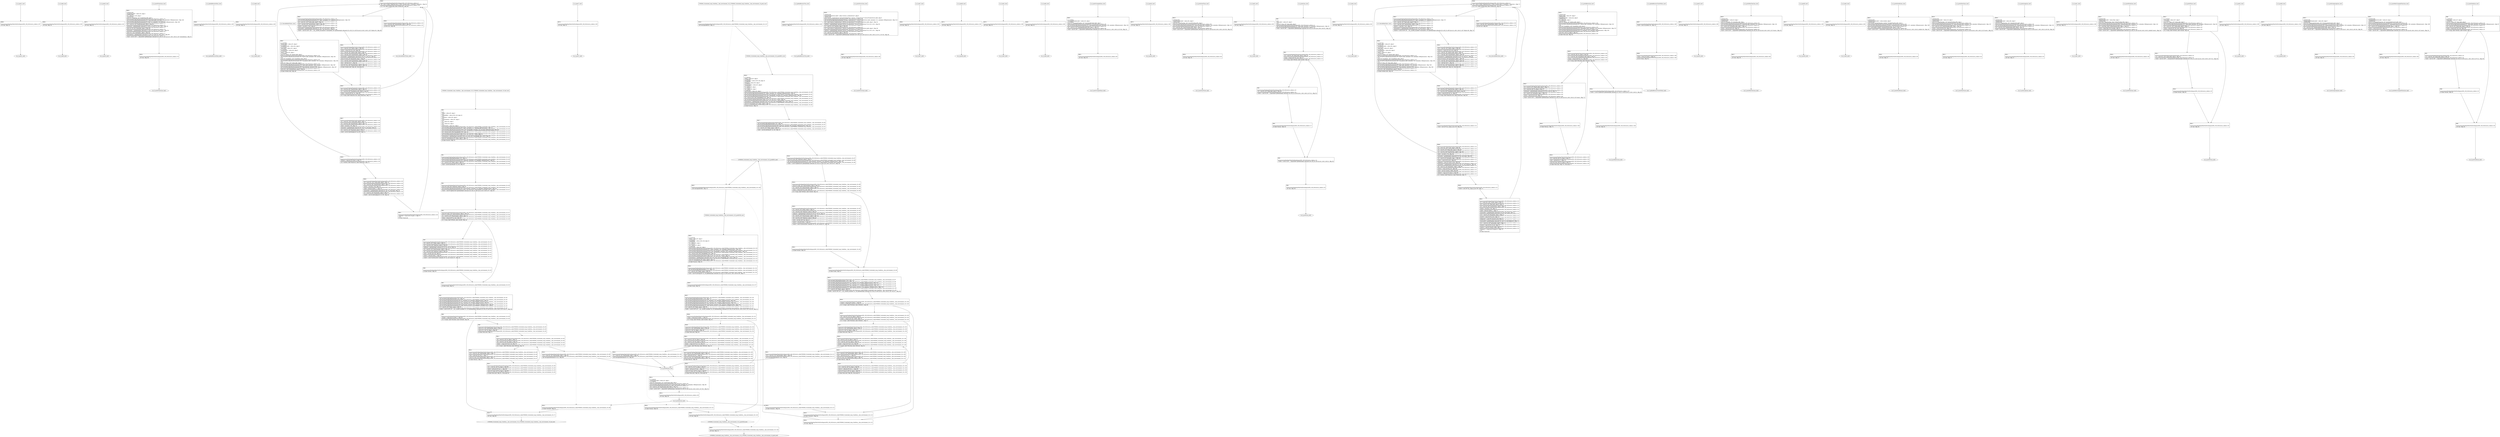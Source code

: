 digraph "icfg graph" {
BBio_ll_good1_end [label="{io_ll_good1_end}"];
BBio_ll_bad6_end [label="{io_ll_bad6_end}"];
BBio_ll_good5_end [label="{io_ll_good5_end}"];
BBio_ll_printWcharLine_end [label="{io_ll_printWcharLine_end}"];
BBio_ll_globalReturnsFalse_end [label="{io_ll_globalReturnsFalse_end}"];
BBio_ll_bad8_end [label="{io_ll_bad8_end}"];
BBio_ll_decodeHexWChars_end [label="{io_ll_decodeHexWChars_end}"];
BBio_ll_good7_end [label="{io_ll_good7_end}"];
BBCWE606_Unchecked_Loop_Condition__char_environment_18_ll_goodB2G_end [label="{CWE606_Unchecked_Loop_Condition__char_environment_18_ll_goodB2G_end}"];
BBio_ll_globalReturnsTrue_end [label="{io_ll_globalReturnsTrue_end}"];
BBio_ll_printStructLine_end [label="{io_ll_printStructLine_end}"];
BBio_ll_bad7_end [label="{io_ll_bad7_end}"];
BBio_ll_good6_end [label="{io_ll_good6_end}"];
BBio_ll_bad2_end [label="{io_ll_bad2_end}"];
BBio_ll_bad9_end [label="{io_ll_bad9_end}"];
BBio_ll_printUnsignedLine_end [label="{io_ll_printUnsignedLine_end}"];
BBio_ll_good4_end [label="{io_ll_good4_end}"];
BBio_ll_printSizeTLine_end [label="{io_ll_printSizeTLine_end}"];
BBio_ll_bad5_end [label="{io_ll_bad5_end}"];
BBio_ll_printLine_end [label="{io_ll_printLine_end}"];
BBio_ll_bad4_end [label="{io_ll_bad4_end}"];
BBio_ll_decodeHexChars_end [label="{io_ll_decodeHexChars_end}"];
BBio_ll_printBytesLine_end [label="{io_ll_printBytesLine_end}"];
BBCWE606_Unchecked_Loop_Condition__char_environment_18_ll_goodG2B_end [label="{CWE606_Unchecked_Loop_Condition__char_environment_18_ll_goodG2B_end}"];
BBio_ll_globalReturnsTrueOrFalse_end [label="{io_ll_globalReturnsTrueOrFalse_end}"];
BBCWE606_Unchecked_Loop_Condition__char_environment_18_ll_CWE606_Unchecked_Loop_Condition__char_environment_18_bad_end [label="{CWE606_Unchecked_Loop_Condition__char_environment_18_ll_CWE606_Unchecked_Loop_Condition__char_environment_18_bad_end}"];
BBio_ll_good3_end [label="{io_ll_good3_end}"];
BBio_ll_printHexCharLine_end [label="{io_ll_printHexCharLine_end}"];
BBio_ll_good9_end [label="{io_ll_good9_end}"];
BBCWE606_Unchecked_Loop_Condition__char_environment_18_ll_CWE606_Unchecked_Loop_Condition__char_environment_18_good_end [label="{CWE606_Unchecked_Loop_Condition__char_environment_18_ll_CWE606_Unchecked_Loop_Condition__char_environment_18_good_end}"];
BBio_ll_bad3_end [label="{io_ll_bad3_end}"];
BBio_ll_printDoubleLine_end [label="{io_ll_printDoubleLine_end}"];
BBio_ll_printShortLine_end [label="{io_ll_printShortLine_end}"];
BBio_ll_printLongLine_end [label="{io_ll_printLongLine_end}"];
BBio_ll_bad1_end [label="{io_ll_bad1_end}"];
BBio_ll_printFloatLine_end [label="{io_ll_printFloatLine_end}"];
BBio_ll_printWLine_end [label="{io_ll_printWLine_end}"];
BBio_ll_good2_end [label="{io_ll_good2_end}"];
BBio_ll_printIntLine_end [label="{io_ll_printIntLine_end}"];
BBio_ll_good8_end [label="{io_ll_good8_end}"];
BBio_ll_printLongLongLine_end [label="{io_ll_printLongLongLine_end}"];
BBio_ll_printHexUnsignedCharLine_end [label="{io_ll_printHexUnsignedCharLine_end}"];
BBio_ll_printSinkLine_end [label="{io_ll_printSinkLine_end}"];
BBio_ll_good1_start [label="{io_ll_good1_start}", shape=record];
io_ll_good1BB69 [label="{BB69:\l\l/home/raoxue/Desktop/MemVerif/workspace/000_109_043/source_code/io.c:187\l
  ret void, !dbg !52\l
}", shape=record];
BBio_ll_bad6_start [label="{io_ll_bad6_start}", shape=record];
io_ll_bad6BB83 [label="{BB83:\l\l/home/raoxue/Desktop/MemVerif/workspace/000_109_043/source_code/io.c:203\l
  ret void, !dbg !52\l
}", shape=record];
BBio_ll_good5_start [label="{io_ll_good5_start}", shape=record];
io_ll_good5BB73 [label="{BB73:\l\l/home/raoxue/Desktop/MemVerif/workspace/000_109_043/source_code/io.c:191\l
  ret void, !dbg !52\l
}", shape=record];
BBio_ll_printWcharLine_start [label="{io_ll_printWcharLine_start}", shape=record];
io_ll_printWcharLineBB28 [label="{BB28:\l\l/:2900823296\l
  %wideChar.addr = alloca i32, align 4\l
/:2900823296\l
  %s = alloca [2 x i32], align 4\l
/:2900823296\l
  store i32 %wideChar, i32* %wideChar.addr, align 4\l
/home/raoxue/Desktop/MemVerif/workspace/000_109_043/source_code/io.c:70\l
  call void @llvm.dbg.declare(metadata i32* %wideChar.addr, metadata !162, metadata !DIExpression()), !dbg !163\l
/home/raoxue/Desktop/MemVerif/workspace/000_109_043/source_code/io.c:74\l
  call void @llvm.dbg.declare(metadata [2 x i32]* %s, metadata !164, metadata !DIExpression()), !dbg !168\l
/home/raoxue/Desktop/MemVerif/workspace/000_109_043/source_code/io.c:75\l
  %0 = load i32, i32* %wideChar.addr, align 4, !dbg !61\l
/home/raoxue/Desktop/MemVerif/workspace/000_109_043/source_code/io.c:75\l
  %arrayidx = getelementptr inbounds [2 x i32], [2 x i32]* %s, i64 0, i64 0, !dbg !62\l
/home/raoxue/Desktop/MemVerif/workspace/000_109_043/source_code/io.c:75\l
  store i32 %0, i32* %arrayidx, align 4, !dbg !63\l
/home/raoxue/Desktop/MemVerif/workspace/000_109_043/source_code/io.c:76\l
  %arrayidx1 = getelementptr inbounds [2 x i32], [2 x i32]* %s, i64 0, i64 1, !dbg !64\l
/home/raoxue/Desktop/MemVerif/workspace/000_109_043/source_code/io.c:76\l
  store i32 0, i32* %arrayidx1, align 4, !dbg !65\l
/home/raoxue/Desktop/MemVerif/workspace/000_109_043/source_code/io.c:77\l
  %arraydecay = getelementptr inbounds [2 x i32], [2 x i32]* %s, i64 0, i64 0, !dbg !66\l
/home/raoxue/Desktop/MemVerif/workspace/000_109_043/source_code/io.c:77\l
  %call = call i32 (i8*, ...) @printf(i8* getelementptr inbounds ([5 x i8], [5 x i8]* @.str.10, i64 0, i64 0), i32* %arraydecay), !dbg !67\l
}", shape=record];
io_ll_printWcharLineBB28 [label="{BB28:\l\l/:2900823296\l
  %wideChar.addr = alloca i32, align 4\l
/:2900823296\l
  %s = alloca [2 x i32], align 4\l
/:2900823296\l
  store i32 %wideChar, i32* %wideChar.addr, align 4\l
/home/raoxue/Desktop/MemVerif/workspace/000_109_043/source_code/io.c:70\l
  call void @llvm.dbg.declare(metadata i32* %wideChar.addr, metadata !162, metadata !DIExpression()), !dbg !163\l
/home/raoxue/Desktop/MemVerif/workspace/000_109_043/source_code/io.c:74\l
  call void @llvm.dbg.declare(metadata [2 x i32]* %s, metadata !164, metadata !DIExpression()), !dbg !168\l
/home/raoxue/Desktop/MemVerif/workspace/000_109_043/source_code/io.c:75\l
  %0 = load i32, i32* %wideChar.addr, align 4, !dbg !61\l
/home/raoxue/Desktop/MemVerif/workspace/000_109_043/source_code/io.c:75\l
  %arrayidx = getelementptr inbounds [2 x i32], [2 x i32]* %s, i64 0, i64 0, !dbg !62\l
/home/raoxue/Desktop/MemVerif/workspace/000_109_043/source_code/io.c:75\l
  store i32 %0, i32* %arrayidx, align 4, !dbg !63\l
/home/raoxue/Desktop/MemVerif/workspace/000_109_043/source_code/io.c:76\l
  %arrayidx1 = getelementptr inbounds [2 x i32], [2 x i32]* %s, i64 0, i64 1, !dbg !64\l
/home/raoxue/Desktop/MemVerif/workspace/000_109_043/source_code/io.c:76\l
  store i32 0, i32* %arrayidx1, align 4, !dbg !65\l
/home/raoxue/Desktop/MemVerif/workspace/000_109_043/source_code/io.c:77\l
  %arraydecay = getelementptr inbounds [2 x i32], [2 x i32]* %s, i64 0, i64 0, !dbg !66\l
/home/raoxue/Desktop/MemVerif/workspace/000_109_043/source_code/io.c:77\l
  %call = call i32 (i8*, ...) @printf(i8* getelementptr inbounds ([5 x i8], [5 x i8]* @.str.10, i64 0, i64 0), i32* %arraydecay), !dbg !67\l
}", shape=record];
io_ll_printWcharLineBB29 [label="{BB29:\l\l/home/raoxue/Desktop/MemVerif/workspace/000_109_043/source_code/io.c:78\l
  ret void, !dbg !68\l
}", shape=record];
BBio_ll_globalReturnsFalse_start [label="{io_ll_globalReturnsFalse_start}", shape=record];
io_ll_globalReturnsFalseBB66 [label="{BB66:\l\l/home/raoxue/Desktop/MemVerif/workspace/000_109_043/source_code/io.c:163\l
  ret i32 0, !dbg !52\l
}", shape=record];
BBio_ll_bad8_start [label="{io_ll_bad8_start}", shape=record];
io_ll_bad8BB85 [label="{BB85:\l\l/home/raoxue/Desktop/MemVerif/workspace/000_109_043/source_code/io.c:205\l
  ret void, !dbg !52\l
}", shape=record];
BBio_ll_decodeHexWChars_start [label="{io_ll_decodeHexWChars_start}", shape=record];
io_ll_decodeHexWCharsBB55 [label="{BB55:\l\l/:111032904\l
  %bytes.addr = alloca i8*, align 8\l
/:111032904\l
  %numBytes.addr = alloca i64, align 8\l
/:111032904\l
  %hex.addr = alloca i32*, align 8\l
/:111032904\l
  %numWritten = alloca i64, align 8\l
/:111032904\l
  %byte = alloca i32, align 4\l
/:111032904\l
  store i8* %bytes, i8** %bytes.addr, align 8\l
/home/raoxue/Desktop/MemVerif/workspace/000_109_043/source_code/io.c:135\l
  call void @llvm.dbg.declare(metadata i8** %bytes.addr, metadata !290, metadata !DIExpression()), !dbg !291\l
/:135\l
  store i64 %numBytes, i64* %numBytes.addr, align 8\l
/home/raoxue/Desktop/MemVerif/workspace/000_109_043/source_code/io.c:135\l
  call void @llvm.dbg.declare(metadata i64* %numBytes.addr, metadata !292, metadata !DIExpression()), !dbg !293\l
/:135\l
  store i32* %hex, i32** %hex.addr, align 8\l
/home/raoxue/Desktop/MemVerif/workspace/000_109_043/source_code/io.c:135\l
  call void @llvm.dbg.declare(metadata i32** %hex.addr, metadata !294, metadata !DIExpression()), !dbg !295\l
/home/raoxue/Desktop/MemVerif/workspace/000_109_043/source_code/io.c:137\l
  call void @llvm.dbg.declare(metadata i64* %numWritten, metadata !296, metadata !DIExpression()), !dbg !297\l
/home/raoxue/Desktop/MemVerif/workspace/000_109_043/source_code/io.c:137\l
  store i64 0, i64* %numWritten, align 8, !dbg !65\l
/home/raoxue/Desktop/MemVerif/workspace/000_109_043/source_code/io.c:143\l
  br label %while.cond, !dbg !66\l
}", shape=record];
io_ll_decodeHexWCharsBB56 [label="{BB56:\l\l/home/raoxue/Desktop/MemVerif/workspace/000_109_043/source_code/io.c:143\l
  %0 = load i64, i64* %numWritten, align 8, !dbg !67\l
/home/raoxue/Desktop/MemVerif/workspace/000_109_043/source_code/io.c:143\l
  %1 = load i64, i64* %numBytes.addr, align 8, !dbg !68\l
/home/raoxue/Desktop/MemVerif/workspace/000_109_043/source_code/io.c:143\l
  %cmp = icmp ult i64 %0, %1, !dbg !69\l
/home/raoxue/Desktop/MemVerif/workspace/000_109_043/source_code/io.c:143\l
  br i1 %cmp, label %land.lhs.true, label %land.end, !dbg !70\l
}", shape=record];
io_ll_decodeHexWCharsBB57 [label="{BB57:\l\l/home/raoxue/Desktop/MemVerif/workspace/000_109_043/source_code/io.c:143\l
  %2 = load i32*, i32** %hex.addr, align 8, !dbg !71\l
/home/raoxue/Desktop/MemVerif/workspace/000_109_043/source_code/io.c:143\l
  %3 = load i64, i64* %numWritten, align 8, !dbg !72\l
/home/raoxue/Desktop/MemVerif/workspace/000_109_043/source_code/io.c:143\l
  %mul = mul i64 2, %3, !dbg !73\l
/home/raoxue/Desktop/MemVerif/workspace/000_109_043/source_code/io.c:143\l
  %arrayidx = getelementptr inbounds i32, i32* %2, i64 %mul, !dbg !71\l
/home/raoxue/Desktop/MemVerif/workspace/000_109_043/source_code/io.c:143\l
  %4 = load i32, i32* %arrayidx, align 4, !dbg !71\l
/home/raoxue/Desktop/MemVerif/workspace/000_109_043/source_code/io.c:143\l
  %call = call i32 @iswxdigit(i32 %4) #5, !dbg !74\l
}", shape=record];
io_ll_decodeHexWCharsBB57 [label="{BB57:\l\l/home/raoxue/Desktop/MemVerif/workspace/000_109_043/source_code/io.c:143\l
  %2 = load i32*, i32** %hex.addr, align 8, !dbg !71\l
/home/raoxue/Desktop/MemVerif/workspace/000_109_043/source_code/io.c:143\l
  %3 = load i64, i64* %numWritten, align 8, !dbg !72\l
/home/raoxue/Desktop/MemVerif/workspace/000_109_043/source_code/io.c:143\l
  %mul = mul i64 2, %3, !dbg !73\l
/home/raoxue/Desktop/MemVerif/workspace/000_109_043/source_code/io.c:143\l
  %arrayidx = getelementptr inbounds i32, i32* %2, i64 %mul, !dbg !71\l
/home/raoxue/Desktop/MemVerif/workspace/000_109_043/source_code/io.c:143\l
  %4 = load i32, i32* %arrayidx, align 4, !dbg !71\l
/home/raoxue/Desktop/MemVerif/workspace/000_109_043/source_code/io.c:143\l
  %call = call i32 @iswxdigit(i32 %4) #5, !dbg !74\l
}", shape=record];
io_ll_decodeHexWCharsBB59 [label="{BB59:\l\l/home/raoxue/Desktop/MemVerif/workspace/000_109_043/source_code/io.c:143\l
  %tobool = icmp ne i32 %call, 0, !dbg !74\l
/home/raoxue/Desktop/MemVerif/workspace/000_109_043/source_code/io.c:143\l
  br i1 %tobool, label %land.rhs, label %land.end, !dbg !75\l
}", shape=record];
io_ll_decodeHexWCharsBB60 [label="{BB60:\l\l/home/raoxue/Desktop/MemVerif/workspace/000_109_043/source_code/io.c:143\l
  %5 = load i32*, i32** %hex.addr, align 8, !dbg !76\l
/home/raoxue/Desktop/MemVerif/workspace/000_109_043/source_code/io.c:143\l
  %6 = load i64, i64* %numWritten, align 8, !dbg !77\l
/home/raoxue/Desktop/MemVerif/workspace/000_109_043/source_code/io.c:143\l
  %mul1 = mul i64 2, %6, !dbg !78\l
/home/raoxue/Desktop/MemVerif/workspace/000_109_043/source_code/io.c:143\l
  %add = add i64 %mul1, 1, !dbg !79\l
/home/raoxue/Desktop/MemVerif/workspace/000_109_043/source_code/io.c:143\l
  %arrayidx2 = getelementptr inbounds i32, i32* %5, i64 %add, !dbg !76\l
/home/raoxue/Desktop/MemVerif/workspace/000_109_043/source_code/io.c:143\l
  %7 = load i32, i32* %arrayidx2, align 4, !dbg !76\l
/home/raoxue/Desktop/MemVerif/workspace/000_109_043/source_code/io.c:143\l
  %call3 = call i32 @iswxdigit(i32 %7) #5, !dbg !80\l
}", shape=record];
io_ll_decodeHexWCharsBB60 [label="{BB60:\l\l/home/raoxue/Desktop/MemVerif/workspace/000_109_043/source_code/io.c:143\l
  %5 = load i32*, i32** %hex.addr, align 8, !dbg !76\l
/home/raoxue/Desktop/MemVerif/workspace/000_109_043/source_code/io.c:143\l
  %6 = load i64, i64* %numWritten, align 8, !dbg !77\l
/home/raoxue/Desktop/MemVerif/workspace/000_109_043/source_code/io.c:143\l
  %mul1 = mul i64 2, %6, !dbg !78\l
/home/raoxue/Desktop/MemVerif/workspace/000_109_043/source_code/io.c:143\l
  %add = add i64 %mul1, 1, !dbg !79\l
/home/raoxue/Desktop/MemVerif/workspace/000_109_043/source_code/io.c:143\l
  %arrayidx2 = getelementptr inbounds i32, i32* %5, i64 %add, !dbg !76\l
/home/raoxue/Desktop/MemVerif/workspace/000_109_043/source_code/io.c:143\l
  %7 = load i32, i32* %arrayidx2, align 4, !dbg !76\l
/home/raoxue/Desktop/MemVerif/workspace/000_109_043/source_code/io.c:143\l
  %call3 = call i32 @iswxdigit(i32 %7) #5, !dbg !80\l
}", shape=record];
io_ll_decodeHexWCharsBB61 [label="{BB61:\l\l/home/raoxue/Desktop/MemVerif/workspace/000_109_043/source_code/io.c:143\l
  %tobool4 = icmp ne i32 %call3, 0, !dbg !75\l
/:143\l
  br label %land.end\l
}", shape=record];
io_ll_decodeHexWCharsBB58 [label="{BB58:\l\l/home/raoxue/Desktop/MemVerif/workspace/000_109_043/source_code/io.c:0\l
  %8 = phi i1 [ false, %land.lhs.true ], [ false, %while.cond ], [ %tobool4, %land.rhs ], !dbg !81\l
/home/raoxue/Desktop/MemVerif/workspace/000_109_043/source_code/io.c:143\l
  br i1 %8, label %while.body, label %while.end, !dbg !66\l
}", shape=record];
io_ll_decodeHexWCharsBB62 [label="{BB62:\l\l/home/raoxue/Desktop/MemVerif/workspace/000_109_043/source_code/io.c:145\l
  call void @llvm.dbg.declare(metadata i32* %byte, metadata !314, metadata !DIExpression()), !dbg !316\l
/home/raoxue/Desktop/MemVerif/workspace/000_109_043/source_code/io.c:146\l
  %9 = load i32*, i32** %hex.addr, align 8, !dbg !85\l
/home/raoxue/Desktop/MemVerif/workspace/000_109_043/source_code/io.c:146\l
  %10 = load i64, i64* %numWritten, align 8, !dbg !86\l
/home/raoxue/Desktop/MemVerif/workspace/000_109_043/source_code/io.c:146\l
  %mul5 = mul i64 2, %10, !dbg !87\l
/home/raoxue/Desktop/MemVerif/workspace/000_109_043/source_code/io.c:146\l
  %arrayidx6 = getelementptr inbounds i32, i32* %9, i64 %mul5, !dbg !85\l
/home/raoxue/Desktop/MemVerif/workspace/000_109_043/source_code/io.c:146\l
  %call7 = call i32 (i32*, i32*, ...) @__isoc99_swscanf(i32* %arrayidx6, i32* getelementptr inbounds ([5 x i32], [5 x i32]* @.str.16, i64 0, i64 0), i32* %byte) #5, !dbg !88\l
}", shape=record];
io_ll_decodeHexWCharsBB62 [label="{BB62:\l\l/home/raoxue/Desktop/MemVerif/workspace/000_109_043/source_code/io.c:145\l
  call void @llvm.dbg.declare(metadata i32* %byte, metadata !314, metadata !DIExpression()), !dbg !316\l
/home/raoxue/Desktop/MemVerif/workspace/000_109_043/source_code/io.c:146\l
  %9 = load i32*, i32** %hex.addr, align 8, !dbg !85\l
/home/raoxue/Desktop/MemVerif/workspace/000_109_043/source_code/io.c:146\l
  %10 = load i64, i64* %numWritten, align 8, !dbg !86\l
/home/raoxue/Desktop/MemVerif/workspace/000_109_043/source_code/io.c:146\l
  %mul5 = mul i64 2, %10, !dbg !87\l
/home/raoxue/Desktop/MemVerif/workspace/000_109_043/source_code/io.c:146\l
  %arrayidx6 = getelementptr inbounds i32, i32* %9, i64 %mul5, !dbg !85\l
/home/raoxue/Desktop/MemVerif/workspace/000_109_043/source_code/io.c:146\l
  %call7 = call i32 (i32*, i32*, ...) @__isoc99_swscanf(i32* %arrayidx6, i32* getelementptr inbounds ([5 x i32], [5 x i32]* @.str.16, i64 0, i64 0), i32* %byte) #5, !dbg !88\l
}", shape=record];
io_ll_decodeHexWCharsBB64 [label="{BB64:\l\l/home/raoxue/Desktop/MemVerif/workspace/000_109_043/source_code/io.c:147\l
  %11 = load i32, i32* %byte, align 4, !dbg !89\l
/home/raoxue/Desktop/MemVerif/workspace/000_109_043/source_code/io.c:147\l
  %conv = trunc i32 %11 to i8, !dbg !90\l
/home/raoxue/Desktop/MemVerif/workspace/000_109_043/source_code/io.c:147\l
  %12 = load i8*, i8** %bytes.addr, align 8, !dbg !91\l
/home/raoxue/Desktop/MemVerif/workspace/000_109_043/source_code/io.c:147\l
  %13 = load i64, i64* %numWritten, align 8, !dbg !92\l
/home/raoxue/Desktop/MemVerif/workspace/000_109_043/source_code/io.c:147\l
  %arrayidx8 = getelementptr inbounds i8, i8* %12, i64 %13, !dbg !91\l
/home/raoxue/Desktop/MemVerif/workspace/000_109_043/source_code/io.c:147\l
  store i8 %conv, i8* %arrayidx8, align 1, !dbg !93\l
/home/raoxue/Desktop/MemVerif/workspace/000_109_043/source_code/io.c:148\l
  %14 = load i64, i64* %numWritten, align 8, !dbg !94\l
/home/raoxue/Desktop/MemVerif/workspace/000_109_043/source_code/io.c:148\l
  %inc = add i64 %14, 1, !dbg !94\l
/home/raoxue/Desktop/MemVerif/workspace/000_109_043/source_code/io.c:148\l
  store i64 %inc, i64* %numWritten, align 8, !dbg !94\l
/home/raoxue/Desktop/MemVerif/workspace/000_109_043/source_code/io.c:143\l
  br label %while.cond, !dbg !66, !llvm.loop !95\l
}", shape=record];
io_ll_decodeHexWCharsBB63 [label="{BB63:\l\l/home/raoxue/Desktop/MemVerif/workspace/000_109_043/source_code/io.c:151\l
  %15 = load i64, i64* %numWritten, align 8, !dbg !98\l
/home/raoxue/Desktop/MemVerif/workspace/000_109_043/source_code/io.c:151\l
  ret i64 %15, !dbg !99\l
}", shape=record];
BBio_ll_good7_start [label="{io_ll_good7_start}", shape=record];
io_ll_good7BB75 [label="{BB75:\l\l/home/raoxue/Desktop/MemVerif/workspace/000_109_043/source_code/io.c:193\l
  ret void, !dbg !52\l
}", shape=record];
BBCWE606_Unchecked_Loop_Condition__char_environment_18_ll_goodB2G_start [label="{CWE606_Unchecked_Loop_Condition__char_environment_18_ll_goodB2G_start}", shape=record];
CWE606_Unchecked_Loop_Condition__char_environment_18_ll_goodB2GBB16 [label="{BB16:\l\l/:112398160\l
  %data = alloca i8*, align 8\l
/:112398160\l
  %dataBuffer = alloca [100 x i8], align 16\l
/:112398160\l
  %dataLen = alloca i64, align 8\l
/:112398160\l
  %environment = alloca i8*, align 8\l
/:112398160\l
  %i = alloca i32, align 4\l
/:112398160\l
  %n = alloca i32, align 4\l
/:112398160\l
  %intVariable = alloca i32, align 4\l
/home/raoxue/Desktop/MemVerif/workspace/000_109_043/source_code/CWE606_Unchecked_Loop_Condition__char_environment_18.c:80\l
  call void @llvm.dbg.declare(metadata i8** %data, metadata !90, metadata !DIExpression()), !dbg !91\l
/home/raoxue/Desktop/MemVerif/workspace/000_109_043/source_code/CWE606_Unchecked_Loop_Condition__char_environment_18.c:81\l
  call void @llvm.dbg.declare(metadata [100 x i8]* %dataBuffer, metadata !92, metadata !DIExpression()), !dbg !93\l
/home/raoxue/Desktop/MemVerif/workspace/000_109_043/source_code/CWE606_Unchecked_Loop_Condition__char_environment_18.c:81\l
  %0 = bitcast [100 x i8]* %dataBuffer to i8*, !dbg !20\l
/home/raoxue/Desktop/MemVerif/workspace/000_109_043/source_code/CWE606_Unchecked_Loop_Condition__char_environment_18.c:81\l
  call void @llvm.memset.p0i8.i64(i8* align 16 %0, i8 0, i64 100, i1 false), !dbg !20\l
/home/raoxue/Desktop/MemVerif/workspace/000_109_043/source_code/CWE606_Unchecked_Loop_Condition__char_environment_18.c:82\l
  %arraydecay = getelementptr inbounds [100 x i8], [100 x i8]* %dataBuffer, i64 0, i64 0, !dbg !21\l
/home/raoxue/Desktop/MemVerif/workspace/000_109_043/source_code/CWE606_Unchecked_Loop_Condition__char_environment_18.c:82\l
  store i8* %arraydecay, i8** %data, align 8, !dbg !22\l
/home/raoxue/Desktop/MemVerif/workspace/000_109_043/source_code/CWE606_Unchecked_Loop_Condition__char_environment_18.c:83\l
  br label %source, !dbg !23\l
}", shape=record];
CWE606_Unchecked_Loop_Condition__char_environment_18_ll_goodB2GBB17 [label="{BB17:\l\l/home/raoxue/Desktop/MemVerif/workspace/000_109_043/source_code/CWE606_Unchecked_Loop_Condition__char_environment_18.c:84\l
  call void @llvm.dbg.label(metadata !97), !dbg !98\l
/home/raoxue/Desktop/MemVerif/workspace/000_109_043/source_code/CWE606_Unchecked_Loop_Condition__char_environment_18.c:87\l
  call void @llvm.dbg.declare(metadata i64* %dataLen, metadata !99, metadata !DIExpression()), !dbg !101\l
/home/raoxue/Desktop/MemVerif/workspace/000_109_043/source_code/CWE606_Unchecked_Loop_Condition__char_environment_18.c:87\l
  %1 = load i8*, i8** %data, align 8, !dbg !32\l
/home/raoxue/Desktop/MemVerif/workspace/000_109_043/source_code/CWE606_Unchecked_Loop_Condition__char_environment_18.c:87\l
  %call = call i64 @strlen(i8* %1) #6, !dbg !33\l
}", shape=record];
CWE606_Unchecked_Loop_Condition__char_environment_18_ll_goodB2GBB17 [label="{BB17:\l\l/home/raoxue/Desktop/MemVerif/workspace/000_109_043/source_code/CWE606_Unchecked_Loop_Condition__char_environment_18.c:84\l
  call void @llvm.dbg.label(metadata !97), !dbg !98\l
/home/raoxue/Desktop/MemVerif/workspace/000_109_043/source_code/CWE606_Unchecked_Loop_Condition__char_environment_18.c:87\l
  call void @llvm.dbg.declare(metadata i64* %dataLen, metadata !99, metadata !DIExpression()), !dbg !101\l
/home/raoxue/Desktop/MemVerif/workspace/000_109_043/source_code/CWE606_Unchecked_Loop_Condition__char_environment_18.c:87\l
  %1 = load i8*, i8** %data, align 8, !dbg !32\l
/home/raoxue/Desktop/MemVerif/workspace/000_109_043/source_code/CWE606_Unchecked_Loop_Condition__char_environment_18.c:87\l
  %call = call i64 @strlen(i8* %1) #6, !dbg !33\l
}", shape=record];
CWE606_Unchecked_Loop_Condition__char_environment_18_ll_goodB2GBB18 [label="{BB18:\l\l/home/raoxue/Desktop/MemVerif/workspace/000_109_043/source_code/CWE606_Unchecked_Loop_Condition__char_environment_18.c:87\l
  store i64 %call, i64* %dataLen, align 8, !dbg !31\l
/home/raoxue/Desktop/MemVerif/workspace/000_109_043/source_code/CWE606_Unchecked_Loop_Condition__char_environment_18.c:88\l
  call void @llvm.dbg.declare(metadata i8** %environment, metadata !104, metadata !DIExpression()), !dbg !105\l
/home/raoxue/Desktop/MemVerif/workspace/000_109_043/source_code/CWE606_Unchecked_Loop_Condition__char_environment_18.c:88\l
  %call1 = call i8* @getenv(i8* getelementptr inbounds ([4 x i8], [4 x i8]* @.str, i64 0, i64 0)) #7, !dbg !36\l
}", shape=record];
CWE606_Unchecked_Loop_Condition__char_environment_18_ll_goodB2GBB18 [label="{BB18:\l\l/home/raoxue/Desktop/MemVerif/workspace/000_109_043/source_code/CWE606_Unchecked_Loop_Condition__char_environment_18.c:87\l
  store i64 %call, i64* %dataLen, align 8, !dbg !31\l
/home/raoxue/Desktop/MemVerif/workspace/000_109_043/source_code/CWE606_Unchecked_Loop_Condition__char_environment_18.c:88\l
  call void @llvm.dbg.declare(metadata i8** %environment, metadata !104, metadata !DIExpression()), !dbg !105\l
/home/raoxue/Desktop/MemVerif/workspace/000_109_043/source_code/CWE606_Unchecked_Loop_Condition__char_environment_18.c:88\l
  %call1 = call i8* @getenv(i8* getelementptr inbounds ([4 x i8], [4 x i8]* @.str, i64 0, i64 0)) #7, !dbg !36\l
}", shape=record];
CWE606_Unchecked_Loop_Condition__char_environment_18_ll_goodB2GBB19 [label="{BB19:\l\l/home/raoxue/Desktop/MemVerif/workspace/000_109_043/source_code/CWE606_Unchecked_Loop_Condition__char_environment_18.c:88\l
  store i8* %call1, i8** %environment, align 8, !dbg !35\l
/home/raoxue/Desktop/MemVerif/workspace/000_109_043/source_code/CWE606_Unchecked_Loop_Condition__char_environment_18.c:90\l
  %2 = load i8*, i8** %environment, align 8, !dbg !37\l
/home/raoxue/Desktop/MemVerif/workspace/000_109_043/source_code/CWE606_Unchecked_Loop_Condition__char_environment_18.c:90\l
  %cmp = icmp ne i8* %2, null, !dbg !39\l
/home/raoxue/Desktop/MemVerif/workspace/000_109_043/source_code/CWE606_Unchecked_Loop_Condition__char_environment_18.c:90\l
  br i1 %cmp, label %if.then, label %if.end, !dbg !40\l
}", shape=record];
CWE606_Unchecked_Loop_Condition__char_environment_18_ll_goodB2GBB20 [label="{BB20:\l\l/home/raoxue/Desktop/MemVerif/workspace/000_109_043/source_code/CWE606_Unchecked_Loop_Condition__char_environment_18.c:93\l
  %3 = load i8*, i8** %data, align 8, !dbg !41\l
/home/raoxue/Desktop/MemVerif/workspace/000_109_043/source_code/CWE606_Unchecked_Loop_Condition__char_environment_18.c:93\l
  %4 = load i64, i64* %dataLen, align 8, !dbg !43\l
/home/raoxue/Desktop/MemVerif/workspace/000_109_043/source_code/CWE606_Unchecked_Loop_Condition__char_environment_18.c:93\l
  %add.ptr = getelementptr inbounds i8, i8* %3, i64 %4, !dbg !44\l
/home/raoxue/Desktop/MemVerif/workspace/000_109_043/source_code/CWE606_Unchecked_Loop_Condition__char_environment_18.c:93\l
  %5 = load i8*, i8** %environment, align 8, !dbg !45\l
/home/raoxue/Desktop/MemVerif/workspace/000_109_043/source_code/CWE606_Unchecked_Loop_Condition__char_environment_18.c:93\l
  %6 = load i64, i64* %dataLen, align 8, !dbg !46\l
/home/raoxue/Desktop/MemVerif/workspace/000_109_043/source_code/CWE606_Unchecked_Loop_Condition__char_environment_18.c:93\l
  %sub = sub i64 100, %6, !dbg !47\l
/home/raoxue/Desktop/MemVerif/workspace/000_109_043/source_code/CWE606_Unchecked_Loop_Condition__char_environment_18.c:93\l
  %sub2 = sub i64 %sub, 1, !dbg !48\l
/home/raoxue/Desktop/MemVerif/workspace/000_109_043/source_code/CWE606_Unchecked_Loop_Condition__char_environment_18.c:93\l
  %call3 = call i8* @strncat(i8* %add.ptr, i8* %5, i64 %sub2) #7, !dbg !49\l
}", shape=record];
CWE606_Unchecked_Loop_Condition__char_environment_18_ll_goodB2GBB20 [label="{BB20:\l\l/home/raoxue/Desktop/MemVerif/workspace/000_109_043/source_code/CWE606_Unchecked_Loop_Condition__char_environment_18.c:93\l
  %3 = load i8*, i8** %data, align 8, !dbg !41\l
/home/raoxue/Desktop/MemVerif/workspace/000_109_043/source_code/CWE606_Unchecked_Loop_Condition__char_environment_18.c:93\l
  %4 = load i64, i64* %dataLen, align 8, !dbg !43\l
/home/raoxue/Desktop/MemVerif/workspace/000_109_043/source_code/CWE606_Unchecked_Loop_Condition__char_environment_18.c:93\l
  %add.ptr = getelementptr inbounds i8, i8* %3, i64 %4, !dbg !44\l
/home/raoxue/Desktop/MemVerif/workspace/000_109_043/source_code/CWE606_Unchecked_Loop_Condition__char_environment_18.c:93\l
  %5 = load i8*, i8** %environment, align 8, !dbg !45\l
/home/raoxue/Desktop/MemVerif/workspace/000_109_043/source_code/CWE606_Unchecked_Loop_Condition__char_environment_18.c:93\l
  %6 = load i64, i64* %dataLen, align 8, !dbg !46\l
/home/raoxue/Desktop/MemVerif/workspace/000_109_043/source_code/CWE606_Unchecked_Loop_Condition__char_environment_18.c:93\l
  %sub = sub i64 100, %6, !dbg !47\l
/home/raoxue/Desktop/MemVerif/workspace/000_109_043/source_code/CWE606_Unchecked_Loop_Condition__char_environment_18.c:93\l
  %sub2 = sub i64 %sub, 1, !dbg !48\l
/home/raoxue/Desktop/MemVerif/workspace/000_109_043/source_code/CWE606_Unchecked_Loop_Condition__char_environment_18.c:93\l
  %call3 = call i8* @strncat(i8* %add.ptr, i8* %5, i64 %sub2) #7, !dbg !49\l
}", shape=record];
CWE606_Unchecked_Loop_Condition__char_environment_18_ll_goodB2GBB22 [label="{BB22:\l\l/home/raoxue/Desktop/MemVerif/workspace/000_109_043/source_code/CWE606_Unchecked_Loop_Condition__char_environment_18.c:94\l
  br label %if.end, !dbg !50\l
}", shape=record];
CWE606_Unchecked_Loop_Condition__char_environment_18_ll_goodB2GBB21 [label="{BB21:\l\l/home/raoxue/Desktop/MemVerif/workspace/000_109_043/source_code/CWE606_Unchecked_Loop_Condition__char_environment_18.c:96\l
  br label %sink, !dbg !51\l
}", shape=record];
CWE606_Unchecked_Loop_Condition__char_environment_18_ll_goodB2GBB23 [label="{BB23:\l\l/home/raoxue/Desktop/MemVerif/workspace/000_109_043/source_code/CWE606_Unchecked_Loop_Condition__char_environment_18.c:97\l
  call void @llvm.dbg.label(metadata !122), !dbg !123\l
/home/raoxue/Desktop/MemVerif/workspace/000_109_043/source_code/CWE606_Unchecked_Loop_Condition__char_environment_18.c:99\l
  call void @llvm.dbg.declare(metadata i32* %i, metadata !124, metadata !DIExpression()), !dbg !126\l
/home/raoxue/Desktop/MemVerif/workspace/000_109_043/source_code/CWE606_Unchecked_Loop_Condition__char_environment_18.c:99\l
  call void @llvm.dbg.declare(metadata i32* %n, metadata !127, metadata !DIExpression()), !dbg !128\l
/home/raoxue/Desktop/MemVerif/workspace/000_109_043/source_code/CWE606_Unchecked_Loop_Condition__char_environment_18.c:99\l
  call void @llvm.dbg.declare(metadata i32* %intVariable, metadata !129, metadata !DIExpression()), !dbg !130\l
/home/raoxue/Desktop/MemVerif/workspace/000_109_043/source_code/CWE606_Unchecked_Loop_Condition__char_environment_18.c:100\l
  %7 = load i8*, i8** %data, align 8, !dbg !62\l
/home/raoxue/Desktop/MemVerif/workspace/000_109_043/source_code/CWE606_Unchecked_Loop_Condition__char_environment_18.c:100\l
  %call4 = call i32 (i8*, i8*, ...) @__isoc99_sscanf(i8* %7, i8* getelementptr inbounds ([3 x i8], [3 x i8]* @.str.1, i64 0, i64 0), i32* %n) #7, !dbg !64\l
}", shape=record];
CWE606_Unchecked_Loop_Condition__char_environment_18_ll_goodB2GBB23 [label="{BB23:\l\l/home/raoxue/Desktop/MemVerif/workspace/000_109_043/source_code/CWE606_Unchecked_Loop_Condition__char_environment_18.c:97\l
  call void @llvm.dbg.label(metadata !122), !dbg !123\l
/home/raoxue/Desktop/MemVerif/workspace/000_109_043/source_code/CWE606_Unchecked_Loop_Condition__char_environment_18.c:99\l
  call void @llvm.dbg.declare(metadata i32* %i, metadata !124, metadata !DIExpression()), !dbg !126\l
/home/raoxue/Desktop/MemVerif/workspace/000_109_043/source_code/CWE606_Unchecked_Loop_Condition__char_environment_18.c:99\l
  call void @llvm.dbg.declare(metadata i32* %n, metadata !127, metadata !DIExpression()), !dbg !128\l
/home/raoxue/Desktop/MemVerif/workspace/000_109_043/source_code/CWE606_Unchecked_Loop_Condition__char_environment_18.c:99\l
  call void @llvm.dbg.declare(metadata i32* %intVariable, metadata !129, metadata !DIExpression()), !dbg !130\l
/home/raoxue/Desktop/MemVerif/workspace/000_109_043/source_code/CWE606_Unchecked_Loop_Condition__char_environment_18.c:100\l
  %7 = load i8*, i8** %data, align 8, !dbg !62\l
/home/raoxue/Desktop/MemVerif/workspace/000_109_043/source_code/CWE606_Unchecked_Loop_Condition__char_environment_18.c:100\l
  %call4 = call i32 (i8*, i8*, ...) @__isoc99_sscanf(i8* %7, i8* getelementptr inbounds ([3 x i8], [3 x i8]* @.str.1, i64 0, i64 0), i32* %n) #7, !dbg !64\l
}", shape=record];
CWE606_Unchecked_Loop_Condition__char_environment_18_ll_goodB2GBB24 [label="{BB24:\l\l/home/raoxue/Desktop/MemVerif/workspace/000_109_043/source_code/CWE606_Unchecked_Loop_Condition__char_environment_18.c:100\l
  %cmp5 = icmp eq i32 %call4, 1, !dbg !65\l
/home/raoxue/Desktop/MemVerif/workspace/000_109_043/source_code/CWE606_Unchecked_Loop_Condition__char_environment_18.c:100\l
  br i1 %cmp5, label %if.then6, label %if.end12, !dbg !66\l
}", shape=record];
CWE606_Unchecked_Loop_Condition__char_environment_18_ll_goodB2GBB25 [label="{BB25:\l\l/home/raoxue/Desktop/MemVerif/workspace/000_109_043/source_code/CWE606_Unchecked_Loop_Condition__char_environment_18.c:103\l
  %8 = load i32, i32* %n, align 4, !dbg !67\l
/home/raoxue/Desktop/MemVerif/workspace/000_109_043/source_code/CWE606_Unchecked_Loop_Condition__char_environment_18.c:103\l
  %cmp7 = icmp slt i32 %8, 10000, !dbg !70\l
/home/raoxue/Desktop/MemVerif/workspace/000_109_043/source_code/CWE606_Unchecked_Loop_Condition__char_environment_18.c:103\l
  br i1 %cmp7, label %if.then8, label %if.end11, !dbg !71\l
}", shape=record];
CWE606_Unchecked_Loop_Condition__char_environment_18_ll_goodB2GBB27 [label="{BB27:\l\l/home/raoxue/Desktop/MemVerif/workspace/000_109_043/source_code/CWE606_Unchecked_Loop_Condition__char_environment_18.c:105\l
  store i32 0, i32* %intVariable, align 4, !dbg !72\l
/home/raoxue/Desktop/MemVerif/workspace/000_109_043/source_code/CWE606_Unchecked_Loop_Condition__char_environment_18.c:106\l
  store i32 0, i32* %i, align 4, !dbg !74\l
/home/raoxue/Desktop/MemVerif/workspace/000_109_043/source_code/CWE606_Unchecked_Loop_Condition__char_environment_18.c:106\l
  br label %for.cond, !dbg !76\l
}", shape=record];
CWE606_Unchecked_Loop_Condition__char_environment_18_ll_goodB2GBB29 [label="{BB29:\l\l/home/raoxue/Desktop/MemVerif/workspace/000_109_043/source_code/CWE606_Unchecked_Loop_Condition__char_environment_18.c:106\l
  %9 = load i32, i32* %i, align 4, !dbg !77\l
/home/raoxue/Desktop/MemVerif/workspace/000_109_043/source_code/CWE606_Unchecked_Loop_Condition__char_environment_18.c:106\l
  %10 = load i32, i32* %n, align 4, !dbg !79\l
/home/raoxue/Desktop/MemVerif/workspace/000_109_043/source_code/CWE606_Unchecked_Loop_Condition__char_environment_18.c:106\l
  %cmp9 = icmp slt i32 %9, %10, !dbg !80\l
/home/raoxue/Desktop/MemVerif/workspace/000_109_043/source_code/CWE606_Unchecked_Loop_Condition__char_environment_18.c:106\l
  br i1 %cmp9, label %for.body, label %for.end, !dbg !81\l
}", shape=record];
CWE606_Unchecked_Loop_Condition__char_environment_18_ll_goodB2GBB30 [label="{BB30:\l\l/home/raoxue/Desktop/MemVerif/workspace/000_109_043/source_code/CWE606_Unchecked_Loop_Condition__char_environment_18.c:109\l
  %11 = load i32, i32* %intVariable, align 4, !dbg !82\l
/home/raoxue/Desktop/MemVerif/workspace/000_109_043/source_code/CWE606_Unchecked_Loop_Condition__char_environment_18.c:109\l
  %inc = add nsw i32 %11, 1, !dbg !82\l
/home/raoxue/Desktop/MemVerif/workspace/000_109_043/source_code/CWE606_Unchecked_Loop_Condition__char_environment_18.c:109\l
  store i32 %inc, i32* %intVariable, align 4, !dbg !82\l
/home/raoxue/Desktop/MemVerif/workspace/000_109_043/source_code/CWE606_Unchecked_Loop_Condition__char_environment_18.c:110\l
  br label %for.inc, !dbg !84\l
}", shape=record];
CWE606_Unchecked_Loop_Condition__char_environment_18_ll_goodB2GBB32 [label="{BB32:\l\l/home/raoxue/Desktop/MemVerif/workspace/000_109_043/source_code/CWE606_Unchecked_Loop_Condition__char_environment_18.c:106\l
  %12 = load i32, i32* %i, align 4, !dbg !85\l
/home/raoxue/Desktop/MemVerif/workspace/000_109_043/source_code/CWE606_Unchecked_Loop_Condition__char_environment_18.c:106\l
  %inc10 = add nsw i32 %12, 1, !dbg !85\l
/home/raoxue/Desktop/MemVerif/workspace/000_109_043/source_code/CWE606_Unchecked_Loop_Condition__char_environment_18.c:106\l
  store i32 %inc10, i32* %i, align 4, !dbg !85\l
/home/raoxue/Desktop/MemVerif/workspace/000_109_043/source_code/CWE606_Unchecked_Loop_Condition__char_environment_18.c:106\l
  br label %for.cond, !dbg !86, !llvm.loop !87\l
}", shape=record];
CWE606_Unchecked_Loop_Condition__char_environment_18_ll_goodB2GBB31 [label="{BB31:\l\l/home/raoxue/Desktop/MemVerif/workspace/000_109_043/source_code/CWE606_Unchecked_Loop_Condition__char_environment_18.c:111\l
  %13 = load i32, i32* %intVariable, align 4, !dbg !90\l
/home/raoxue/Desktop/MemVerif/workspace/000_109_043/source_code/CWE606_Unchecked_Loop_Condition__char_environment_18.c:111\l
  call void @printIntLine(i32 %13), !dbg !91\l
}", shape=record];
CWE606_Unchecked_Loop_Condition__char_environment_18_ll_goodB2GBB31 [label="{BB31:\l\l/home/raoxue/Desktop/MemVerif/workspace/000_109_043/source_code/CWE606_Unchecked_Loop_Condition__char_environment_18.c:111\l
  %13 = load i32, i32* %intVariable, align 4, !dbg !90\l
/home/raoxue/Desktop/MemVerif/workspace/000_109_043/source_code/CWE606_Unchecked_Loop_Condition__char_environment_18.c:111\l
  call void @printIntLine(i32 %13), !dbg !91\l
}", shape=record];
CWE606_Unchecked_Loop_Condition__char_environment_18_ll_goodB2GBB33 [label="{BB33:\l\l/home/raoxue/Desktop/MemVerif/workspace/000_109_043/source_code/CWE606_Unchecked_Loop_Condition__char_environment_18.c:112\l
  br label %if.end11, !dbg !92\l
}", shape=record];
CWE606_Unchecked_Loop_Condition__char_environment_18_ll_goodB2GBB28 [label="{BB28:\l\l/home/raoxue/Desktop/MemVerif/workspace/000_109_043/source_code/CWE606_Unchecked_Loop_Condition__char_environment_18.c:113\l
  br label %if.end12, !dbg !93\l
}", shape=record];
CWE606_Unchecked_Loop_Condition__char_environment_18_ll_goodB2GBB26 [label="{BB26:\l\l/home/raoxue/Desktop/MemVerif/workspace/000_109_043/source_code/CWE606_Unchecked_Loop_Condition__char_environment_18.c:115\l
  ret void, !dbg !94\l
}", shape=record];
BBio_ll_globalReturnsTrue_start [label="{io_ll_globalReturnsTrue_start}", shape=record];
io_ll_globalReturnsTrueBB65 [label="{BB65:\l\l/home/raoxue/Desktop/MemVerif/workspace/000_109_043/source_code/io.c:158\l
  ret i32 1, !dbg !52\l
}", shape=record];
BBio_ll_printStructLine_start [label="{io_ll_printStructLine_start}", shape=record];
io_ll_printStructLineBB36 [label="{BB36:\l\l/:2900823296\l
  %structTwoIntsStruct.addr = alloca %struct._twoIntsStruct*, align 8\l
/:2900823296\l
  store %struct._twoIntsStruct* %structTwoIntsStruct, %struct._twoIntsStruct** %structTwoIntsStruct.addr, align 8\l
/home/raoxue/Desktop/MemVerif/workspace/000_109_043/source_code/io.c:95\l
  call void @llvm.dbg.declare(metadata %struct._twoIntsStruct** %structTwoIntsStruct.addr, metadata !212, metadata !DIExpression()), !dbg !213\l
/home/raoxue/Desktop/MemVerif/workspace/000_109_043/source_code/io.c:97\l
  %0 = load %struct._twoIntsStruct*, %struct._twoIntsStruct** %structTwoIntsStruct.addr, align 8, !dbg !61\l
/home/raoxue/Desktop/MemVerif/workspace/000_109_043/source_code/io.c:97\l
  %intOne = getelementptr inbounds %struct._twoIntsStruct, %struct._twoIntsStruct* %0, i32 0, i32 0, !dbg !62\l
/home/raoxue/Desktop/MemVerif/workspace/000_109_043/source_code/io.c:97\l
  %1 = load i32, i32* %intOne, align 4, !dbg !62\l
/home/raoxue/Desktop/MemVerif/workspace/000_109_043/source_code/io.c:97\l
  %2 = load %struct._twoIntsStruct*, %struct._twoIntsStruct** %structTwoIntsStruct.addr, align 8, !dbg !63\l
/home/raoxue/Desktop/MemVerif/workspace/000_109_043/source_code/io.c:97\l
  %intTwo = getelementptr inbounds %struct._twoIntsStruct, %struct._twoIntsStruct* %2, i32 0, i32 1, !dbg !64\l
/home/raoxue/Desktop/MemVerif/workspace/000_109_043/source_code/io.c:97\l
  %3 = load i32, i32* %intTwo, align 4, !dbg !64\l
/home/raoxue/Desktop/MemVerif/workspace/000_109_043/source_code/io.c:97\l
  %call = call i32 (i8*, ...) @printf(i8* getelementptr inbounds ([10 x i8], [10 x i8]* @.str.13, i64 0, i64 0), i32 %1, i32 %3), !dbg !65\l
}", shape=record];
io_ll_printStructLineBB36 [label="{BB36:\l\l/:2900823296\l
  %structTwoIntsStruct.addr = alloca %struct._twoIntsStruct*, align 8\l
/:2900823296\l
  store %struct._twoIntsStruct* %structTwoIntsStruct, %struct._twoIntsStruct** %structTwoIntsStruct.addr, align 8\l
/home/raoxue/Desktop/MemVerif/workspace/000_109_043/source_code/io.c:95\l
  call void @llvm.dbg.declare(metadata %struct._twoIntsStruct** %structTwoIntsStruct.addr, metadata !212, metadata !DIExpression()), !dbg !213\l
/home/raoxue/Desktop/MemVerif/workspace/000_109_043/source_code/io.c:97\l
  %0 = load %struct._twoIntsStruct*, %struct._twoIntsStruct** %structTwoIntsStruct.addr, align 8, !dbg !61\l
/home/raoxue/Desktop/MemVerif/workspace/000_109_043/source_code/io.c:97\l
  %intOne = getelementptr inbounds %struct._twoIntsStruct, %struct._twoIntsStruct* %0, i32 0, i32 0, !dbg !62\l
/home/raoxue/Desktop/MemVerif/workspace/000_109_043/source_code/io.c:97\l
  %1 = load i32, i32* %intOne, align 4, !dbg !62\l
/home/raoxue/Desktop/MemVerif/workspace/000_109_043/source_code/io.c:97\l
  %2 = load %struct._twoIntsStruct*, %struct._twoIntsStruct** %structTwoIntsStruct.addr, align 8, !dbg !63\l
/home/raoxue/Desktop/MemVerif/workspace/000_109_043/source_code/io.c:97\l
  %intTwo = getelementptr inbounds %struct._twoIntsStruct, %struct._twoIntsStruct* %2, i32 0, i32 1, !dbg !64\l
/home/raoxue/Desktop/MemVerif/workspace/000_109_043/source_code/io.c:97\l
  %3 = load i32, i32* %intTwo, align 4, !dbg !64\l
/home/raoxue/Desktop/MemVerif/workspace/000_109_043/source_code/io.c:97\l
  %call = call i32 (i8*, ...) @printf(i8* getelementptr inbounds ([10 x i8], [10 x i8]* @.str.13, i64 0, i64 0), i32 %1, i32 %3), !dbg !65\l
}", shape=record];
io_ll_printStructLineBB37 [label="{BB37:\l\l/home/raoxue/Desktop/MemVerif/workspace/000_109_043/source_code/io.c:98\l
  ret void, !dbg !66\l
}", shape=record];
BBio_ll_bad7_start [label="{io_ll_bad7_start}", shape=record];
io_ll_bad7BB84 [label="{BB84:\l\l/home/raoxue/Desktop/MemVerif/workspace/000_109_043/source_code/io.c:204\l
  ret void, !dbg !52\l
}", shape=record];
BBio_ll_good6_start [label="{io_ll_good6_start}", shape=record];
io_ll_good6BB74 [label="{BB74:\l\l/home/raoxue/Desktop/MemVerif/workspace/000_109_043/source_code/io.c:192\l
  ret void, !dbg !52\l
}", shape=record];
BBio_ll_bad2_start [label="{io_ll_bad2_start}", shape=record];
io_ll_bad2BB79 [label="{BB79:\l\l/home/raoxue/Desktop/MemVerif/workspace/000_109_043/source_code/io.c:199\l
  ret void, !dbg !52\l
}", shape=record];
BBio_ll_bad9_start [label="{io_ll_bad9_start}", shape=record];
io_ll_bad9BB86 [label="{BB86:\l\l/home/raoxue/Desktop/MemVerif/workspace/000_109_043/source_code/io.c:206\l
  ret void, !dbg !52\l
}", shape=record];
BBio_ll_printUnsignedLine_start [label="{io_ll_printUnsignedLine_start}", shape=record];
io_ll_printUnsignedLineBB30 [label="{BB30:\l\l/:111193944\l
  %unsignedNumber.addr = alloca i32, align 4\l
/:111193944\l
  store i32 %unsignedNumber, i32* %unsignedNumber.addr, align 4\l
/home/raoxue/Desktop/MemVerif/workspace/000_109_043/source_code/io.c:80\l
  call void @llvm.dbg.declare(metadata i32* %unsignedNumber.addr, metadata !180, metadata !DIExpression()), !dbg !181\l
/home/raoxue/Desktop/MemVerif/workspace/000_109_043/source_code/io.c:82\l
  %0 = load i32, i32* %unsignedNumber.addr, align 4, !dbg !54\l
/home/raoxue/Desktop/MemVerif/workspace/000_109_043/source_code/io.c:82\l
  %call = call i32 (i8*, ...) @printf(i8* getelementptr inbounds ([4 x i8], [4 x i8]* @.str.11, i64 0, i64 0), i32 %0), !dbg !55\l
}", shape=record];
io_ll_printUnsignedLineBB30 [label="{BB30:\l\l/:111193944\l
  %unsignedNumber.addr = alloca i32, align 4\l
/:111193944\l
  store i32 %unsignedNumber, i32* %unsignedNumber.addr, align 4\l
/home/raoxue/Desktop/MemVerif/workspace/000_109_043/source_code/io.c:80\l
  call void @llvm.dbg.declare(metadata i32* %unsignedNumber.addr, metadata !180, metadata !DIExpression()), !dbg !181\l
/home/raoxue/Desktop/MemVerif/workspace/000_109_043/source_code/io.c:82\l
  %0 = load i32, i32* %unsignedNumber.addr, align 4, !dbg !54\l
/home/raoxue/Desktop/MemVerif/workspace/000_109_043/source_code/io.c:82\l
  %call = call i32 (i8*, ...) @printf(i8* getelementptr inbounds ([4 x i8], [4 x i8]* @.str.11, i64 0, i64 0), i32 %0), !dbg !55\l
}", shape=record];
io_ll_printUnsignedLineBB31 [label="{BB31:\l\l/home/raoxue/Desktop/MemVerif/workspace/000_109_043/source_code/io.c:83\l
  ret void, !dbg !56\l
}", shape=record];
BBio_ll_good4_start [label="{io_ll_good4_start}", shape=record];
io_ll_good4BB72 [label="{BB72:\l\l/home/raoxue/Desktop/MemVerif/workspace/000_109_043/source_code/io.c:190\l
  ret void, !dbg !52\l
}", shape=record];
BBio_ll_printSizeTLine_start [label="{io_ll_printSizeTLine_start}", shape=record];
io_ll_printSizeTLineBB24 [label="{BB24:\l\l/:2900823296\l
  %sizeTNumber.addr = alloca i64, align 8\l
/:2900823296\l
  store i64 %sizeTNumber, i64* %sizeTNumber.addr, align 8\l
/home/raoxue/Desktop/MemVerif/workspace/000_109_043/source_code/io.c:60\l
  call void @llvm.dbg.declare(metadata i64* %sizeTNumber.addr, metadata !146, metadata !DIExpression()), !dbg !147\l
/home/raoxue/Desktop/MemVerif/workspace/000_109_043/source_code/io.c:62\l
  %0 = load i64, i64* %sizeTNumber.addr, align 8, !dbg !57\l
/home/raoxue/Desktop/MemVerif/workspace/000_109_043/source_code/io.c:62\l
  %call = call i32 (i8*, ...) @printf(i8* getelementptr inbounds ([5 x i8], [5 x i8]* @.str.8, i64 0, i64 0), i64 %0), !dbg !58\l
}", shape=record];
io_ll_printSizeTLineBB24 [label="{BB24:\l\l/:2900823296\l
  %sizeTNumber.addr = alloca i64, align 8\l
/:2900823296\l
  store i64 %sizeTNumber, i64* %sizeTNumber.addr, align 8\l
/home/raoxue/Desktop/MemVerif/workspace/000_109_043/source_code/io.c:60\l
  call void @llvm.dbg.declare(metadata i64* %sizeTNumber.addr, metadata !146, metadata !DIExpression()), !dbg !147\l
/home/raoxue/Desktop/MemVerif/workspace/000_109_043/source_code/io.c:62\l
  %0 = load i64, i64* %sizeTNumber.addr, align 8, !dbg !57\l
/home/raoxue/Desktop/MemVerif/workspace/000_109_043/source_code/io.c:62\l
  %call = call i32 (i8*, ...) @printf(i8* getelementptr inbounds ([5 x i8], [5 x i8]* @.str.8, i64 0, i64 0), i64 %0), !dbg !58\l
}", shape=record];
io_ll_printSizeTLineBB25 [label="{BB25:\l\l/home/raoxue/Desktop/MemVerif/workspace/000_109_043/source_code/io.c:63\l
  ret void, !dbg !59\l
}", shape=record];
BBio_ll_bad5_start [label="{io_ll_bad5_start}", shape=record];
io_ll_bad5BB82 [label="{BB82:\l\l/home/raoxue/Desktop/MemVerif/workspace/000_109_043/source_code/io.c:202\l
  ret void, !dbg !52\l
}", shape=record];
BBio_ll_printLine_start [label="{io_ll_printLine_start}", shape=record];
io_ll_printLineBB0 [label="{BB0:\l\l/:415\l
  %line.addr = alloca i8*, align 8\l
/:415\l
  store i8* %line, i8** %line.addr, align 8\l
/home/raoxue/Desktop/MemVerif/workspace/000_109_043/source_code/io.c:11\l
  call void @llvm.dbg.declare(metadata i8** %line.addr, metadata !52, metadata !DIExpression()), !dbg !53\l
/home/raoxue/Desktop/MemVerif/workspace/000_109_043/source_code/io.c:13\l
  %call = call i32 (i8*, ...) @printf(i8* getelementptr inbounds ([9 x i8], [9 x i8]* @.str, i64 0, i64 0)), !dbg !54\l
}", shape=record];
io_ll_printLineBB0 [label="{BB0:\l\l/:415\l
  %line.addr = alloca i8*, align 8\l
/:415\l
  store i8* %line, i8** %line.addr, align 8\l
/home/raoxue/Desktop/MemVerif/workspace/000_109_043/source_code/io.c:11\l
  call void @llvm.dbg.declare(metadata i8** %line.addr, metadata !52, metadata !DIExpression()), !dbg !53\l
/home/raoxue/Desktop/MemVerif/workspace/000_109_043/source_code/io.c:13\l
  %call = call i32 (i8*, ...) @printf(i8* getelementptr inbounds ([9 x i8], [9 x i8]* @.str, i64 0, i64 0)), !dbg !54\l
}", shape=record];
io_ll_printLineBB1 [label="{BB1:\l\l/home/raoxue/Desktop/MemVerif/workspace/000_109_043/source_code/io.c:14\l
  %0 = load i8*, i8** %line.addr, align 8, !dbg !55\l
/home/raoxue/Desktop/MemVerif/workspace/000_109_043/source_code/io.c:14\l
  %cmp = icmp ne i8* %0, null, !dbg !57\l
/home/raoxue/Desktop/MemVerif/workspace/000_109_043/source_code/io.c:14\l
  br i1 %cmp, label %if.then, label %if.end, !dbg !58\l
}", shape=record];
io_ll_printLineBB2 [label="{BB2:\l\l/home/raoxue/Desktop/MemVerif/workspace/000_109_043/source_code/io.c:16\l
  %1 = load i8*, i8** %line.addr, align 8, !dbg !59\l
/home/raoxue/Desktop/MemVerif/workspace/000_109_043/source_code/io.c:16\l
  %call1 = call i32 (i8*, ...) @printf(i8* getelementptr inbounds ([4 x i8], [4 x i8]* @.str.1, i64 0, i64 0), i8* %1), !dbg !61\l
}", shape=record];
io_ll_printLineBB2 [label="{BB2:\l\l/home/raoxue/Desktop/MemVerif/workspace/000_109_043/source_code/io.c:16\l
  %1 = load i8*, i8** %line.addr, align 8, !dbg !59\l
/home/raoxue/Desktop/MemVerif/workspace/000_109_043/source_code/io.c:16\l
  %call1 = call i32 (i8*, ...) @printf(i8* getelementptr inbounds ([4 x i8], [4 x i8]* @.str.1, i64 0, i64 0), i8* %1), !dbg !61\l
}", shape=record];
io_ll_printLineBB4 [label="{BB4:\l\l/home/raoxue/Desktop/MemVerif/workspace/000_109_043/source_code/io.c:17\l
  br label %if.end, !dbg !62\l
}", shape=record];
io_ll_printLineBB3 [label="{BB3:\l\l/home/raoxue/Desktop/MemVerif/workspace/000_109_043/source_code/io.c:18\l
  %call2 = call i32 (i8*, ...) @printf(i8* getelementptr inbounds ([9 x i8], [9 x i8]* @.str.2, i64 0, i64 0)), !dbg !63\l
}", shape=record];
io_ll_printLineBB3 [label="{BB3:\l\l/home/raoxue/Desktop/MemVerif/workspace/000_109_043/source_code/io.c:18\l
  %call2 = call i32 (i8*, ...) @printf(i8* getelementptr inbounds ([9 x i8], [9 x i8]* @.str.2, i64 0, i64 0)), !dbg !63\l
}", shape=record];
io_ll_printLineBB5 [label="{BB5:\l\l/home/raoxue/Desktop/MemVerif/workspace/000_109_043/source_code/io.c:19\l
  ret void, !dbg !64\l
}", shape=record];
BBio_ll_bad4_start [label="{io_ll_bad4_start}", shape=record];
io_ll_bad4BB81 [label="{BB81:\l\l/home/raoxue/Desktop/MemVerif/workspace/000_109_043/source_code/io.c:201\l
  ret void, !dbg !52\l
}", shape=record];
BBio_ll_decodeHexChars_start [label="{io_ll_decodeHexChars_start}", shape=record];
io_ll_decodeHexCharsBB45 [label="{BB45:\l\l/:111047232\l
  %bytes.addr = alloca i8*, align 8\l
/:111047232\l
  %numBytes.addr = alloca i64, align 8\l
/:111047232\l
  %hex.addr = alloca i8*, align 8\l
/:111047232\l
  %numWritten = alloca i64, align 8\l
/:111047232\l
  %byte = alloca i32, align 4\l
/:111047232\l
  store i8* %bytes, i8** %bytes.addr, align 8\l
/home/raoxue/Desktop/MemVerif/workspace/000_109_043/source_code/io.c:113\l
  call void @llvm.dbg.declare(metadata i8** %bytes.addr, metadata !253, metadata !DIExpression()), !dbg !254\l
/:113\l
  store i64 %numBytes, i64* %numBytes.addr, align 8\l
/home/raoxue/Desktop/MemVerif/workspace/000_109_043/source_code/io.c:113\l
  call void @llvm.dbg.declare(metadata i64* %numBytes.addr, metadata !255, metadata !DIExpression()), !dbg !256\l
/:113\l
  store i8* %hex, i8** %hex.addr, align 8\l
/home/raoxue/Desktop/MemVerif/workspace/000_109_043/source_code/io.c:113\l
  call void @llvm.dbg.declare(metadata i8** %hex.addr, metadata !257, metadata !DIExpression()), !dbg !258\l
/home/raoxue/Desktop/MemVerif/workspace/000_109_043/source_code/io.c:115\l
  call void @llvm.dbg.declare(metadata i64* %numWritten, metadata !259, metadata !DIExpression()), !dbg !260\l
/home/raoxue/Desktop/MemVerif/workspace/000_109_043/source_code/io.c:115\l
  store i64 0, i64* %numWritten, align 8, !dbg !63\l
/home/raoxue/Desktop/MemVerif/workspace/000_109_043/source_code/io.c:121\l
  br label %while.cond, !dbg !64\l
}", shape=record];
io_ll_decodeHexCharsBB46 [label="{BB46:\l\l/home/raoxue/Desktop/MemVerif/workspace/000_109_043/source_code/io.c:121\l
  %0 = load i64, i64* %numWritten, align 8, !dbg !65\l
/home/raoxue/Desktop/MemVerif/workspace/000_109_043/source_code/io.c:121\l
  %1 = load i64, i64* %numBytes.addr, align 8, !dbg !66\l
/home/raoxue/Desktop/MemVerif/workspace/000_109_043/source_code/io.c:121\l
  %cmp = icmp ult i64 %0, %1, !dbg !67\l
/home/raoxue/Desktop/MemVerif/workspace/000_109_043/source_code/io.c:121\l
  br i1 %cmp, label %land.lhs.true, label %land.end, !dbg !68\l
}", shape=record];
io_ll_decodeHexCharsBB47 [label="{BB47:\l\l/home/raoxue/Desktop/MemVerif/workspace/000_109_043/source_code/io.c:121\l
  %call = call i16** @__ctype_b_loc() #5, !dbg !69\l
}", shape=record];
io_ll_decodeHexCharsBB47 [label="{BB47:\l\l/home/raoxue/Desktop/MemVerif/workspace/000_109_043/source_code/io.c:121\l
  %call = call i16** @__ctype_b_loc() #5, !dbg !69\l
}", shape=record];
io_ll_decodeHexCharsBB49 [label="{BB49:\l\l/home/raoxue/Desktop/MemVerif/workspace/000_109_043/source_code/io.c:121\l
  %2 = load i16*, i16** %call, align 8, !dbg !69\l
/home/raoxue/Desktop/MemVerif/workspace/000_109_043/source_code/io.c:121\l
  %3 = load i8*, i8** %hex.addr, align 8, !dbg !69\l
/home/raoxue/Desktop/MemVerif/workspace/000_109_043/source_code/io.c:121\l
  %4 = load i64, i64* %numWritten, align 8, !dbg !69\l
/home/raoxue/Desktop/MemVerif/workspace/000_109_043/source_code/io.c:121\l
  %mul = mul i64 2, %4, !dbg !69\l
/home/raoxue/Desktop/MemVerif/workspace/000_109_043/source_code/io.c:121\l
  %arrayidx = getelementptr inbounds i8, i8* %3, i64 %mul, !dbg !69\l
/home/raoxue/Desktop/MemVerif/workspace/000_109_043/source_code/io.c:121\l
  %5 = load i8, i8* %arrayidx, align 1, !dbg !69\l
/home/raoxue/Desktop/MemVerif/workspace/000_109_043/source_code/io.c:121\l
  %conv = sext i8 %5 to i32, !dbg !69\l
/home/raoxue/Desktop/MemVerif/workspace/000_109_043/source_code/io.c:121\l
  %idxprom = sext i32 %conv to i64, !dbg !69\l
/home/raoxue/Desktop/MemVerif/workspace/000_109_043/source_code/io.c:121\l
  %arrayidx1 = getelementptr inbounds i16, i16* %2, i64 %idxprom, !dbg !69\l
/home/raoxue/Desktop/MemVerif/workspace/000_109_043/source_code/io.c:121\l
  %6 = load i16, i16* %arrayidx1, align 2, !dbg !69\l
/home/raoxue/Desktop/MemVerif/workspace/000_109_043/source_code/io.c:121\l
  %conv2 = zext i16 %6 to i32, !dbg !69\l
/home/raoxue/Desktop/MemVerif/workspace/000_109_043/source_code/io.c:121\l
  %and = and i32 %conv2, 4096, !dbg !69\l
/home/raoxue/Desktop/MemVerif/workspace/000_109_043/source_code/io.c:121\l
  %tobool = icmp ne i32 %and, 0, !dbg !69\l
/home/raoxue/Desktop/MemVerif/workspace/000_109_043/source_code/io.c:121\l
  br i1 %tobool, label %land.rhs, label %land.end, !dbg !70\l
}", shape=record];
io_ll_decodeHexCharsBB50 [label="{BB50:\l\l/home/raoxue/Desktop/MemVerif/workspace/000_109_043/source_code/io.c:121\l
  %call3 = call i16** @__ctype_b_loc() #5, !dbg !71\l
}", shape=record];
io_ll_decodeHexCharsBB50 [label="{BB50:\l\l/home/raoxue/Desktop/MemVerif/workspace/000_109_043/source_code/io.c:121\l
  %call3 = call i16** @__ctype_b_loc() #5, !dbg !71\l
}", shape=record];
io_ll_decodeHexCharsBB51 [label="{BB51:\l\l/home/raoxue/Desktop/MemVerif/workspace/000_109_043/source_code/io.c:121\l
  %7 = load i16*, i16** %call3, align 8, !dbg !71\l
/home/raoxue/Desktop/MemVerif/workspace/000_109_043/source_code/io.c:121\l
  %8 = load i8*, i8** %hex.addr, align 8, !dbg !71\l
/home/raoxue/Desktop/MemVerif/workspace/000_109_043/source_code/io.c:121\l
  %9 = load i64, i64* %numWritten, align 8, !dbg !71\l
/home/raoxue/Desktop/MemVerif/workspace/000_109_043/source_code/io.c:121\l
  %mul4 = mul i64 2, %9, !dbg !71\l
/home/raoxue/Desktop/MemVerif/workspace/000_109_043/source_code/io.c:121\l
  %add = add i64 %mul4, 1, !dbg !71\l
/home/raoxue/Desktop/MemVerif/workspace/000_109_043/source_code/io.c:121\l
  %arrayidx5 = getelementptr inbounds i8, i8* %8, i64 %add, !dbg !71\l
/home/raoxue/Desktop/MemVerif/workspace/000_109_043/source_code/io.c:121\l
  %10 = load i8, i8* %arrayidx5, align 1, !dbg !71\l
/home/raoxue/Desktop/MemVerif/workspace/000_109_043/source_code/io.c:121\l
  %conv6 = sext i8 %10 to i32, !dbg !71\l
/home/raoxue/Desktop/MemVerif/workspace/000_109_043/source_code/io.c:121\l
  %idxprom7 = sext i32 %conv6 to i64, !dbg !71\l
/home/raoxue/Desktop/MemVerif/workspace/000_109_043/source_code/io.c:121\l
  %arrayidx8 = getelementptr inbounds i16, i16* %7, i64 %idxprom7, !dbg !71\l
/home/raoxue/Desktop/MemVerif/workspace/000_109_043/source_code/io.c:121\l
  %11 = load i16, i16* %arrayidx8, align 2, !dbg !71\l
/home/raoxue/Desktop/MemVerif/workspace/000_109_043/source_code/io.c:121\l
  %conv9 = zext i16 %11 to i32, !dbg !71\l
/home/raoxue/Desktop/MemVerif/workspace/000_109_043/source_code/io.c:121\l
  %and10 = and i32 %conv9, 4096, !dbg !71\l
/home/raoxue/Desktop/MemVerif/workspace/000_109_043/source_code/io.c:121\l
  %tobool11 = icmp ne i32 %and10, 0, !dbg !70\l
/:121\l
  br label %land.end\l
}", shape=record];
io_ll_decodeHexCharsBB48 [label="{BB48:\l\l/home/raoxue/Desktop/MemVerif/workspace/000_109_043/source_code/io.c:0\l
  %12 = phi i1 [ false, %land.lhs.true ], [ false, %while.cond ], [ %tobool11, %land.rhs ], !dbg !72\l
/home/raoxue/Desktop/MemVerif/workspace/000_109_043/source_code/io.c:121\l
  br i1 %12, label %while.body, label %while.end, !dbg !64\l
}", shape=record];
io_ll_decodeHexCharsBB52 [label="{BB52:\l\l/home/raoxue/Desktop/MemVerif/workspace/000_109_043/source_code/io.c:123\l
  call void @llvm.dbg.declare(metadata i32* %byte, metadata !270, metadata !DIExpression()), !dbg !272\l
/home/raoxue/Desktop/MemVerif/workspace/000_109_043/source_code/io.c:124\l
  %13 = load i8*, i8** %hex.addr, align 8, !dbg !76\l
/home/raoxue/Desktop/MemVerif/workspace/000_109_043/source_code/io.c:124\l
  %14 = load i64, i64* %numWritten, align 8, !dbg !77\l
/home/raoxue/Desktop/MemVerif/workspace/000_109_043/source_code/io.c:124\l
  %mul12 = mul i64 2, %14, !dbg !78\l
/home/raoxue/Desktop/MemVerif/workspace/000_109_043/source_code/io.c:124\l
  %arrayidx13 = getelementptr inbounds i8, i8* %13, i64 %mul12, !dbg !76\l
/home/raoxue/Desktop/MemVerif/workspace/000_109_043/source_code/io.c:124\l
  %call14 = call i32 (i8*, i8*, ...) @__isoc99_sscanf(i8* %arrayidx13, i8* getelementptr inbounds ([5 x i8], [5 x i8]* @.str.14, i64 0, i64 0), i32* %byte) #6, !dbg !79\l
}", shape=record];
io_ll_decodeHexCharsBB52 [label="{BB52:\l\l/home/raoxue/Desktop/MemVerif/workspace/000_109_043/source_code/io.c:123\l
  call void @llvm.dbg.declare(metadata i32* %byte, metadata !270, metadata !DIExpression()), !dbg !272\l
/home/raoxue/Desktop/MemVerif/workspace/000_109_043/source_code/io.c:124\l
  %13 = load i8*, i8** %hex.addr, align 8, !dbg !76\l
/home/raoxue/Desktop/MemVerif/workspace/000_109_043/source_code/io.c:124\l
  %14 = load i64, i64* %numWritten, align 8, !dbg !77\l
/home/raoxue/Desktop/MemVerif/workspace/000_109_043/source_code/io.c:124\l
  %mul12 = mul i64 2, %14, !dbg !78\l
/home/raoxue/Desktop/MemVerif/workspace/000_109_043/source_code/io.c:124\l
  %arrayidx13 = getelementptr inbounds i8, i8* %13, i64 %mul12, !dbg !76\l
/home/raoxue/Desktop/MemVerif/workspace/000_109_043/source_code/io.c:124\l
  %call14 = call i32 (i8*, i8*, ...) @__isoc99_sscanf(i8* %arrayidx13, i8* getelementptr inbounds ([5 x i8], [5 x i8]* @.str.14, i64 0, i64 0), i32* %byte) #6, !dbg !79\l
}", shape=record];
io_ll_decodeHexCharsBB54 [label="{BB54:\l\l/home/raoxue/Desktop/MemVerif/workspace/000_109_043/source_code/io.c:125\l
  %15 = load i32, i32* %byte, align 4, !dbg !80\l
/home/raoxue/Desktop/MemVerif/workspace/000_109_043/source_code/io.c:125\l
  %conv15 = trunc i32 %15 to i8, !dbg !81\l
/home/raoxue/Desktop/MemVerif/workspace/000_109_043/source_code/io.c:125\l
  %16 = load i8*, i8** %bytes.addr, align 8, !dbg !82\l
/home/raoxue/Desktop/MemVerif/workspace/000_109_043/source_code/io.c:125\l
  %17 = load i64, i64* %numWritten, align 8, !dbg !83\l
/home/raoxue/Desktop/MemVerif/workspace/000_109_043/source_code/io.c:125\l
  %arrayidx16 = getelementptr inbounds i8, i8* %16, i64 %17, !dbg !82\l
/home/raoxue/Desktop/MemVerif/workspace/000_109_043/source_code/io.c:125\l
  store i8 %conv15, i8* %arrayidx16, align 1, !dbg !84\l
/home/raoxue/Desktop/MemVerif/workspace/000_109_043/source_code/io.c:126\l
  %18 = load i64, i64* %numWritten, align 8, !dbg !85\l
/home/raoxue/Desktop/MemVerif/workspace/000_109_043/source_code/io.c:126\l
  %inc = add i64 %18, 1, !dbg !85\l
/home/raoxue/Desktop/MemVerif/workspace/000_109_043/source_code/io.c:126\l
  store i64 %inc, i64* %numWritten, align 8, !dbg !85\l
/home/raoxue/Desktop/MemVerif/workspace/000_109_043/source_code/io.c:121\l
  br label %while.cond, !dbg !64, !llvm.loop !86\l
}", shape=record];
io_ll_decodeHexCharsBB53 [label="{BB53:\l\l/home/raoxue/Desktop/MemVerif/workspace/000_109_043/source_code/io.c:129\l
  %19 = load i64, i64* %numWritten, align 8, !dbg !89\l
/home/raoxue/Desktop/MemVerif/workspace/000_109_043/source_code/io.c:129\l
  ret i64 %19, !dbg !90\l
}", shape=record];
BBio_ll_printBytesLine_start [label="{io_ll_printBytesLine_start}", shape=record];
io_ll_printBytesLineBB38 [label="{BB38:\l\l/:2900823296\l
  %bytes.addr = alloca i8*, align 8\l
/:2900823296\l
  %numBytes.addr = alloca i64, align 8\l
/:2900823296\l
  %i = alloca i64, align 8\l
/:2900823296\l
  store i8* %bytes, i8** %bytes.addr, align 8\l
/home/raoxue/Desktop/MemVerif/workspace/000_109_043/source_code/io.c:100\l
  call void @llvm.dbg.declare(metadata i8** %bytes.addr, metadata !224, metadata !DIExpression()), !dbg !225\l
/:100\l
  store i64 %numBytes, i64* %numBytes.addr, align 8\l
/home/raoxue/Desktop/MemVerif/workspace/000_109_043/source_code/io.c:100\l
  call void @llvm.dbg.declare(metadata i64* %numBytes.addr, metadata !226, metadata !DIExpression()), !dbg !227\l
/home/raoxue/Desktop/MemVerif/workspace/000_109_043/source_code/io.c:102\l
  call void @llvm.dbg.declare(metadata i64* %i, metadata !228, metadata !DIExpression()), !dbg !229\l
/home/raoxue/Desktop/MemVerif/workspace/000_109_043/source_code/io.c:103\l
  store i64 0, i64* %i, align 8, !dbg !62\l
/home/raoxue/Desktop/MemVerif/workspace/000_109_043/source_code/io.c:103\l
  br label %for.cond, !dbg !64\l
}", shape=record];
io_ll_printBytesLineBB39 [label="{BB39:\l\l/home/raoxue/Desktop/MemVerif/workspace/000_109_043/source_code/io.c:103\l
  %0 = load i64, i64* %i, align 8, !dbg !65\l
/home/raoxue/Desktop/MemVerif/workspace/000_109_043/source_code/io.c:103\l
  %1 = load i64, i64* %numBytes.addr, align 8, !dbg !67\l
/home/raoxue/Desktop/MemVerif/workspace/000_109_043/source_code/io.c:103\l
  %cmp = icmp ult i64 %0, %1, !dbg !68\l
/home/raoxue/Desktop/MemVerif/workspace/000_109_043/source_code/io.c:103\l
  br i1 %cmp, label %for.body, label %for.end, !dbg !69\l
}", shape=record];
io_ll_printBytesLineBB40 [label="{BB40:\l\l/home/raoxue/Desktop/MemVerif/workspace/000_109_043/source_code/io.c:105\l
  %2 = load i8*, i8** %bytes.addr, align 8, !dbg !70\l
/home/raoxue/Desktop/MemVerif/workspace/000_109_043/source_code/io.c:105\l
  %3 = load i64, i64* %i, align 8, !dbg !72\l
/home/raoxue/Desktop/MemVerif/workspace/000_109_043/source_code/io.c:105\l
  %arrayidx = getelementptr inbounds i8, i8* %2, i64 %3, !dbg !70\l
/home/raoxue/Desktop/MemVerif/workspace/000_109_043/source_code/io.c:105\l
  %4 = load i8, i8* %arrayidx, align 1, !dbg !70\l
/home/raoxue/Desktop/MemVerif/workspace/000_109_043/source_code/io.c:105\l
  %conv = zext i8 %4 to i32, !dbg !70\l
/home/raoxue/Desktop/MemVerif/workspace/000_109_043/source_code/io.c:105\l
  %call = call i32 (i8*, ...) @printf(i8* getelementptr inbounds ([5 x i8], [5 x i8]* @.str.14, i64 0, i64 0), i32 %conv), !dbg !73\l
}", shape=record];
io_ll_printBytesLineBB40 [label="{BB40:\l\l/home/raoxue/Desktop/MemVerif/workspace/000_109_043/source_code/io.c:105\l
  %2 = load i8*, i8** %bytes.addr, align 8, !dbg !70\l
/home/raoxue/Desktop/MemVerif/workspace/000_109_043/source_code/io.c:105\l
  %3 = load i64, i64* %i, align 8, !dbg !72\l
/home/raoxue/Desktop/MemVerif/workspace/000_109_043/source_code/io.c:105\l
  %arrayidx = getelementptr inbounds i8, i8* %2, i64 %3, !dbg !70\l
/home/raoxue/Desktop/MemVerif/workspace/000_109_043/source_code/io.c:105\l
  %4 = load i8, i8* %arrayidx, align 1, !dbg !70\l
/home/raoxue/Desktop/MemVerif/workspace/000_109_043/source_code/io.c:105\l
  %conv = zext i8 %4 to i32, !dbg !70\l
/home/raoxue/Desktop/MemVerif/workspace/000_109_043/source_code/io.c:105\l
  %call = call i32 (i8*, ...) @printf(i8* getelementptr inbounds ([5 x i8], [5 x i8]* @.str.14, i64 0, i64 0), i32 %conv), !dbg !73\l
}", shape=record];
io_ll_printBytesLineBB42 [label="{BB42:\l\l/home/raoxue/Desktop/MemVerif/workspace/000_109_043/source_code/io.c:106\l
  br label %for.inc, !dbg !74\l
}", shape=record];
io_ll_printBytesLineBB43 [label="{BB43:\l\l/home/raoxue/Desktop/MemVerif/workspace/000_109_043/source_code/io.c:103\l
  %5 = load i64, i64* %i, align 8, !dbg !75\l
/home/raoxue/Desktop/MemVerif/workspace/000_109_043/source_code/io.c:103\l
  %inc = add i64 %5, 1, !dbg !75\l
/home/raoxue/Desktop/MemVerif/workspace/000_109_043/source_code/io.c:103\l
  store i64 %inc, i64* %i, align 8, !dbg !75\l
/home/raoxue/Desktop/MemVerif/workspace/000_109_043/source_code/io.c:103\l
  br label %for.cond, !dbg !76, !llvm.loop !77\l
}", shape=record];
io_ll_printBytesLineBB41 [label="{BB41:\l\l/home/raoxue/Desktop/MemVerif/workspace/000_109_043/source_code/io.c:107\l
  %call1 = call i32 @puts(i8* getelementptr inbounds ([1 x i8], [1 x i8]* @.str.15, i64 0, i64 0)), !dbg !80\l
}", shape=record];
io_ll_printBytesLineBB41 [label="{BB41:\l\l/home/raoxue/Desktop/MemVerif/workspace/000_109_043/source_code/io.c:107\l
  %call1 = call i32 @puts(i8* getelementptr inbounds ([1 x i8], [1 x i8]* @.str.15, i64 0, i64 0)), !dbg !80\l
}", shape=record];
io_ll_printBytesLineBB44 [label="{BB44:\l\l/home/raoxue/Desktop/MemVerif/workspace/000_109_043/source_code/io.c:108\l
  ret void, !dbg !81\l
}", shape=record];
BBCWE606_Unchecked_Loop_Condition__char_environment_18_ll_goodG2B_start [label="{CWE606_Unchecked_Loop_Condition__char_environment_18_ll_goodG2B_start}", shape=record];
CWE606_Unchecked_Loop_Condition__char_environment_18_ll_goodG2BBB34 [label="{BB34:\l\l/:112445248\l
  %data = alloca i8*, align 8\l
/:112445248\l
  %dataBuffer = alloca [100 x i8], align 16\l
/:112445248\l
  %i = alloca i32, align 4\l
/:112445248\l
  %n = alloca i32, align 4\l
/:112445248\l
  %intVariable = alloca i32, align 4\l
/home/raoxue/Desktop/MemVerif/workspace/000_109_043/source_code/CWE606_Unchecked_Loop_Condition__char_environment_18.c:120\l
  call void @llvm.dbg.declare(metadata i8** %data, metadata !164, metadata !DIExpression()), !dbg !165\l
/home/raoxue/Desktop/MemVerif/workspace/000_109_043/source_code/CWE606_Unchecked_Loop_Condition__char_environment_18.c:121\l
  call void @llvm.dbg.declare(metadata [100 x i8]* %dataBuffer, metadata !166, metadata !DIExpression()), !dbg !167\l
/home/raoxue/Desktop/MemVerif/workspace/000_109_043/source_code/CWE606_Unchecked_Loop_Condition__char_environment_18.c:121\l
  %0 = bitcast [100 x i8]* %dataBuffer to i8*, !dbg !20\l
/home/raoxue/Desktop/MemVerif/workspace/000_109_043/source_code/CWE606_Unchecked_Loop_Condition__char_environment_18.c:121\l
  call void @llvm.memset.p0i8.i64(i8* align 16 %0, i8 0, i64 100, i1 false), !dbg !20\l
/home/raoxue/Desktop/MemVerif/workspace/000_109_043/source_code/CWE606_Unchecked_Loop_Condition__char_environment_18.c:122\l
  %arraydecay = getelementptr inbounds [100 x i8], [100 x i8]* %dataBuffer, i64 0, i64 0, !dbg !21\l
/home/raoxue/Desktop/MemVerif/workspace/000_109_043/source_code/CWE606_Unchecked_Loop_Condition__char_environment_18.c:122\l
  store i8* %arraydecay, i8** %data, align 8, !dbg !22\l
/home/raoxue/Desktop/MemVerif/workspace/000_109_043/source_code/CWE606_Unchecked_Loop_Condition__char_environment_18.c:123\l
  br label %source, !dbg !23\l
}", shape=record];
CWE606_Unchecked_Loop_Condition__char_environment_18_ll_goodG2BBB35 [label="{BB35:\l\l/home/raoxue/Desktop/MemVerif/workspace/000_109_043/source_code/CWE606_Unchecked_Loop_Condition__char_environment_18.c:124\l
  call void @llvm.dbg.label(metadata !171), !dbg !172\l
/home/raoxue/Desktop/MemVerif/workspace/000_109_043/source_code/CWE606_Unchecked_Loop_Condition__char_environment_18.c:126\l
  %1 = load i8*, i8** %data, align 8, !dbg !26\l
/home/raoxue/Desktop/MemVerif/workspace/000_109_043/source_code/CWE606_Unchecked_Loop_Condition__char_environment_18.c:126\l
  %call = call i8* @strcpy(i8* %1, i8* getelementptr inbounds ([3 x i8], [3 x i8]* @.str.2, i64 0, i64 0)) #6, !dbg !27\l
}", shape=record];
CWE606_Unchecked_Loop_Condition__char_environment_18_ll_goodG2BBB35 [label="{BB35:\l\l/home/raoxue/Desktop/MemVerif/workspace/000_109_043/source_code/CWE606_Unchecked_Loop_Condition__char_environment_18.c:124\l
  call void @llvm.dbg.label(metadata !171), !dbg !172\l
/home/raoxue/Desktop/MemVerif/workspace/000_109_043/source_code/CWE606_Unchecked_Loop_Condition__char_environment_18.c:126\l
  %1 = load i8*, i8** %data, align 8, !dbg !26\l
/home/raoxue/Desktop/MemVerif/workspace/000_109_043/source_code/CWE606_Unchecked_Loop_Condition__char_environment_18.c:126\l
  %call = call i8* @strcpy(i8* %1, i8* getelementptr inbounds ([3 x i8], [3 x i8]* @.str.2, i64 0, i64 0)) #6, !dbg !27\l
}", shape=record];
CWE606_Unchecked_Loop_Condition__char_environment_18_ll_goodG2BBB36 [label="{BB36:\l\l/home/raoxue/Desktop/MemVerif/workspace/000_109_043/source_code/CWE606_Unchecked_Loop_Condition__char_environment_18.c:127\l
  br label %sink, !dbg !28\l
}", shape=record];
CWE606_Unchecked_Loop_Condition__char_environment_18_ll_goodG2BBB37 [label="{BB37:\l\l/home/raoxue/Desktop/MemVerif/workspace/000_109_043/source_code/CWE606_Unchecked_Loop_Condition__char_environment_18.c:128\l
  call void @llvm.dbg.label(metadata !176), !dbg !177\l
/home/raoxue/Desktop/MemVerif/workspace/000_109_043/source_code/CWE606_Unchecked_Loop_Condition__char_environment_18.c:130\l
  call void @llvm.dbg.declare(metadata i32* %i, metadata !178, metadata !DIExpression()), !dbg !180\l
/home/raoxue/Desktop/MemVerif/workspace/000_109_043/source_code/CWE606_Unchecked_Loop_Condition__char_environment_18.c:130\l
  call void @llvm.dbg.declare(metadata i32* %n, metadata !181, metadata !DIExpression()), !dbg !182\l
/home/raoxue/Desktop/MemVerif/workspace/000_109_043/source_code/CWE606_Unchecked_Loop_Condition__char_environment_18.c:130\l
  call void @llvm.dbg.declare(metadata i32* %intVariable, metadata !183, metadata !DIExpression()), !dbg !184\l
/home/raoxue/Desktop/MemVerif/workspace/000_109_043/source_code/CWE606_Unchecked_Loop_Condition__char_environment_18.c:131\l
  %2 = load i8*, i8** %data, align 8, !dbg !39\l
/home/raoxue/Desktop/MemVerif/workspace/000_109_043/source_code/CWE606_Unchecked_Loop_Condition__char_environment_18.c:131\l
  %call1 = call i32 (i8*, i8*, ...) @__isoc99_sscanf(i8* %2, i8* getelementptr inbounds ([3 x i8], [3 x i8]* @.str.1, i64 0, i64 0), i32* %n) #6, !dbg !41\l
}", shape=record];
CWE606_Unchecked_Loop_Condition__char_environment_18_ll_goodG2BBB37 [label="{BB37:\l\l/home/raoxue/Desktop/MemVerif/workspace/000_109_043/source_code/CWE606_Unchecked_Loop_Condition__char_environment_18.c:128\l
  call void @llvm.dbg.label(metadata !176), !dbg !177\l
/home/raoxue/Desktop/MemVerif/workspace/000_109_043/source_code/CWE606_Unchecked_Loop_Condition__char_environment_18.c:130\l
  call void @llvm.dbg.declare(metadata i32* %i, metadata !178, metadata !DIExpression()), !dbg !180\l
/home/raoxue/Desktop/MemVerif/workspace/000_109_043/source_code/CWE606_Unchecked_Loop_Condition__char_environment_18.c:130\l
  call void @llvm.dbg.declare(metadata i32* %n, metadata !181, metadata !DIExpression()), !dbg !182\l
/home/raoxue/Desktop/MemVerif/workspace/000_109_043/source_code/CWE606_Unchecked_Loop_Condition__char_environment_18.c:130\l
  call void @llvm.dbg.declare(metadata i32* %intVariable, metadata !183, metadata !DIExpression()), !dbg !184\l
/home/raoxue/Desktop/MemVerif/workspace/000_109_043/source_code/CWE606_Unchecked_Loop_Condition__char_environment_18.c:131\l
  %2 = load i8*, i8** %data, align 8, !dbg !39\l
/home/raoxue/Desktop/MemVerif/workspace/000_109_043/source_code/CWE606_Unchecked_Loop_Condition__char_environment_18.c:131\l
  %call1 = call i32 (i8*, i8*, ...) @__isoc99_sscanf(i8* %2, i8* getelementptr inbounds ([3 x i8], [3 x i8]* @.str.1, i64 0, i64 0), i32* %n) #6, !dbg !41\l
}", shape=record];
CWE606_Unchecked_Loop_Condition__char_environment_18_ll_goodG2BBB38 [label="{BB38:\l\l/home/raoxue/Desktop/MemVerif/workspace/000_109_043/source_code/CWE606_Unchecked_Loop_Condition__char_environment_18.c:131\l
  %cmp = icmp eq i32 %call1, 1, !dbg !42\l
/home/raoxue/Desktop/MemVerif/workspace/000_109_043/source_code/CWE606_Unchecked_Loop_Condition__char_environment_18.c:131\l
  br i1 %cmp, label %if.then, label %if.end, !dbg !43\l
}", shape=record];
CWE606_Unchecked_Loop_Condition__char_environment_18_ll_goodG2BBB39 [label="{BB39:\l\l/home/raoxue/Desktop/MemVerif/workspace/000_109_043/source_code/CWE606_Unchecked_Loop_Condition__char_environment_18.c:134\l
  store i32 0, i32* %intVariable, align 4, !dbg !44\l
/home/raoxue/Desktop/MemVerif/workspace/000_109_043/source_code/CWE606_Unchecked_Loop_Condition__char_environment_18.c:135\l
  store i32 0, i32* %i, align 4, !dbg !46\l
/home/raoxue/Desktop/MemVerif/workspace/000_109_043/source_code/CWE606_Unchecked_Loop_Condition__char_environment_18.c:135\l
  br label %for.cond, !dbg !48\l
}", shape=record];
CWE606_Unchecked_Loop_Condition__char_environment_18_ll_goodG2BBB41 [label="{BB41:\l\l/home/raoxue/Desktop/MemVerif/workspace/000_109_043/source_code/CWE606_Unchecked_Loop_Condition__char_environment_18.c:135\l
  %3 = load i32, i32* %i, align 4, !dbg !49\l
/home/raoxue/Desktop/MemVerif/workspace/000_109_043/source_code/CWE606_Unchecked_Loop_Condition__char_environment_18.c:135\l
  %4 = load i32, i32* %n, align 4, !dbg !51\l
/home/raoxue/Desktop/MemVerif/workspace/000_109_043/source_code/CWE606_Unchecked_Loop_Condition__char_environment_18.c:135\l
  %cmp2 = icmp slt i32 %3, %4, !dbg !52\l
/home/raoxue/Desktop/MemVerif/workspace/000_109_043/source_code/CWE606_Unchecked_Loop_Condition__char_environment_18.c:135\l
  br i1 %cmp2, label %for.body, label %for.end, !dbg !53\l
}", shape=record];
CWE606_Unchecked_Loop_Condition__char_environment_18_ll_goodG2BBB42 [label="{BB42:\l\l/home/raoxue/Desktop/MemVerif/workspace/000_109_043/source_code/CWE606_Unchecked_Loop_Condition__char_environment_18.c:138\l
  %5 = load i32, i32* %intVariable, align 4, !dbg !54\l
/home/raoxue/Desktop/MemVerif/workspace/000_109_043/source_code/CWE606_Unchecked_Loop_Condition__char_environment_18.c:138\l
  %inc = add nsw i32 %5, 1, !dbg !54\l
/home/raoxue/Desktop/MemVerif/workspace/000_109_043/source_code/CWE606_Unchecked_Loop_Condition__char_environment_18.c:138\l
  store i32 %inc, i32* %intVariable, align 4, !dbg !54\l
/home/raoxue/Desktop/MemVerif/workspace/000_109_043/source_code/CWE606_Unchecked_Loop_Condition__char_environment_18.c:139\l
  br label %for.inc, !dbg !56\l
}", shape=record];
CWE606_Unchecked_Loop_Condition__char_environment_18_ll_goodG2BBB44 [label="{BB44:\l\l/home/raoxue/Desktop/MemVerif/workspace/000_109_043/source_code/CWE606_Unchecked_Loop_Condition__char_environment_18.c:135\l
  %6 = load i32, i32* %i, align 4, !dbg !57\l
/home/raoxue/Desktop/MemVerif/workspace/000_109_043/source_code/CWE606_Unchecked_Loop_Condition__char_environment_18.c:135\l
  %inc3 = add nsw i32 %6, 1, !dbg !57\l
/home/raoxue/Desktop/MemVerif/workspace/000_109_043/source_code/CWE606_Unchecked_Loop_Condition__char_environment_18.c:135\l
  store i32 %inc3, i32* %i, align 4, !dbg !57\l
/home/raoxue/Desktop/MemVerif/workspace/000_109_043/source_code/CWE606_Unchecked_Loop_Condition__char_environment_18.c:135\l
  br label %for.cond, !dbg !58, !llvm.loop !59\l
}", shape=record];
CWE606_Unchecked_Loop_Condition__char_environment_18_ll_goodG2BBB43 [label="{BB43:\l\l/home/raoxue/Desktop/MemVerif/workspace/000_109_043/source_code/CWE606_Unchecked_Loop_Condition__char_environment_18.c:140\l
  %7 = load i32, i32* %intVariable, align 4, !dbg !62\l
/home/raoxue/Desktop/MemVerif/workspace/000_109_043/source_code/CWE606_Unchecked_Loop_Condition__char_environment_18.c:140\l
  call void @printIntLine(i32 %7), !dbg !63\l
}", shape=record];
CWE606_Unchecked_Loop_Condition__char_environment_18_ll_goodG2BBB43 [label="{BB43:\l\l/home/raoxue/Desktop/MemVerif/workspace/000_109_043/source_code/CWE606_Unchecked_Loop_Condition__char_environment_18.c:140\l
  %7 = load i32, i32* %intVariable, align 4, !dbg !62\l
/home/raoxue/Desktop/MemVerif/workspace/000_109_043/source_code/CWE606_Unchecked_Loop_Condition__char_environment_18.c:140\l
  call void @printIntLine(i32 %7), !dbg !63\l
}", shape=record];
CWE606_Unchecked_Loop_Condition__char_environment_18_ll_goodG2BBB45 [label="{BB45:\l\l/home/raoxue/Desktop/MemVerif/workspace/000_109_043/source_code/CWE606_Unchecked_Loop_Condition__char_environment_18.c:141\l
  br label %if.end, !dbg !64\l
}", shape=record];
CWE606_Unchecked_Loop_Condition__char_environment_18_ll_goodG2BBB40 [label="{BB40:\l\l/home/raoxue/Desktop/MemVerif/workspace/000_109_043/source_code/CWE606_Unchecked_Loop_Condition__char_environment_18.c:143\l
  ret void, !dbg !65\l
}", shape=record];
BBio_ll_globalReturnsTrueOrFalse_start [label="{io_ll_globalReturnsTrueOrFalse_start}", shape=record];
io_ll_globalReturnsTrueOrFalseBB67 [label="{BB67:\l\l/home/raoxue/Desktop/MemVerif/workspace/000_109_043/source_code/io.c:168\l
  %call = call i32 @rand() #5, !dbg !52\l
}", shape=record];
io_ll_globalReturnsTrueOrFalseBB67 [label="{BB67:\l\l/home/raoxue/Desktop/MemVerif/workspace/000_109_043/source_code/io.c:168\l
  %call = call i32 @rand() #5, !dbg !52\l
}", shape=record];
io_ll_globalReturnsTrueOrFalseBB68 [label="{BB68:\l\l/home/raoxue/Desktop/MemVerif/workspace/000_109_043/source_code/io.c:168\l
  %rem = srem i32 %call, 2, !dbg !53\l
/home/raoxue/Desktop/MemVerif/workspace/000_109_043/source_code/io.c:168\l
  ret i32 %rem, !dbg !54\l
}", shape=record];
BBCWE606_Unchecked_Loop_Condition__char_environment_18_ll_CWE606_Unchecked_Loop_Condition__char_environment_18_bad_start [label="{CWE606_Unchecked_Loop_Condition__char_environment_18_ll_CWE606_Unchecked_Loop_Condition__char_environment_18_bad_start}", shape=record];
CWE606_Unchecked_Loop_Condition__char_environment_18_ll_CWE606_Unchecked_Loop_Condition__char_environment_18_badBB0 [label="{BB0:\l\l/:415\l
  %data = alloca i8*, align 8\l
/:415\l
  %dataBuffer = alloca [100 x i8], align 16\l
/:415\l
  %dataLen = alloca i64, align 8\l
/:415\l
  %environment = alloca i8*, align 8\l
/:415\l
  %i = alloca i32, align 4\l
/:415\l
  %n = alloca i32, align 4\l
/:415\l
  %intVariable = alloca i32, align 4\l
/home/raoxue/Desktop/MemVerif/workspace/000_109_043/source_code/CWE606_Unchecked_Loop_Condition__char_environment_18.c:39\l
  call void @llvm.dbg.declare(metadata i8** %data, metadata !12, metadata !DIExpression()), !dbg !15\l
/home/raoxue/Desktop/MemVerif/workspace/000_109_043/source_code/CWE606_Unchecked_Loop_Condition__char_environment_18.c:40\l
  call void @llvm.dbg.declare(metadata [100 x i8]* %dataBuffer, metadata !16, metadata !DIExpression()), !dbg !20\l
/home/raoxue/Desktop/MemVerif/workspace/000_109_043/source_code/CWE606_Unchecked_Loop_Condition__char_environment_18.c:40\l
  %0 = bitcast [100 x i8]* %dataBuffer to i8*, !dbg !20\l
/home/raoxue/Desktop/MemVerif/workspace/000_109_043/source_code/CWE606_Unchecked_Loop_Condition__char_environment_18.c:40\l
  call void @llvm.memset.p0i8.i64(i8* align 16 %0, i8 0, i64 100, i1 false), !dbg !20\l
/home/raoxue/Desktop/MemVerif/workspace/000_109_043/source_code/CWE606_Unchecked_Loop_Condition__char_environment_18.c:41\l
  %arraydecay = getelementptr inbounds [100 x i8], [100 x i8]* %dataBuffer, i64 0, i64 0, !dbg !21\l
/home/raoxue/Desktop/MemVerif/workspace/000_109_043/source_code/CWE606_Unchecked_Loop_Condition__char_environment_18.c:41\l
  store i8* %arraydecay, i8** %data, align 8, !dbg !22\l
/home/raoxue/Desktop/MemVerif/workspace/000_109_043/source_code/CWE606_Unchecked_Loop_Condition__char_environment_18.c:42\l
  br label %source, !dbg !23\l
}", shape=record];
CWE606_Unchecked_Loop_Condition__char_environment_18_ll_CWE606_Unchecked_Loop_Condition__char_environment_18_badBB1 [label="{BB1:\l\l/home/raoxue/Desktop/MemVerif/workspace/000_109_043/source_code/CWE606_Unchecked_Loop_Condition__char_environment_18.c:43\l
  call void @llvm.dbg.label(metadata !24), !dbg !25\l
/home/raoxue/Desktop/MemVerif/workspace/000_109_043/source_code/CWE606_Unchecked_Loop_Condition__char_environment_18.c:46\l
  call void @llvm.dbg.declare(metadata i64* %dataLen, metadata !26, metadata !DIExpression()), !dbg !31\l
/home/raoxue/Desktop/MemVerif/workspace/000_109_043/source_code/CWE606_Unchecked_Loop_Condition__char_environment_18.c:46\l
  %1 = load i8*, i8** %data, align 8, !dbg !32\l
/home/raoxue/Desktop/MemVerif/workspace/000_109_043/source_code/CWE606_Unchecked_Loop_Condition__char_environment_18.c:46\l
  %call = call i64 @strlen(i8* %1) #6, !dbg !33\l
}", shape=record];
CWE606_Unchecked_Loop_Condition__char_environment_18_ll_CWE606_Unchecked_Loop_Condition__char_environment_18_badBB1 [label="{BB1:\l\l/home/raoxue/Desktop/MemVerif/workspace/000_109_043/source_code/CWE606_Unchecked_Loop_Condition__char_environment_18.c:43\l
  call void @llvm.dbg.label(metadata !24), !dbg !25\l
/home/raoxue/Desktop/MemVerif/workspace/000_109_043/source_code/CWE606_Unchecked_Loop_Condition__char_environment_18.c:46\l
  call void @llvm.dbg.declare(metadata i64* %dataLen, metadata !26, metadata !DIExpression()), !dbg !31\l
/home/raoxue/Desktop/MemVerif/workspace/000_109_043/source_code/CWE606_Unchecked_Loop_Condition__char_environment_18.c:46\l
  %1 = load i8*, i8** %data, align 8, !dbg !32\l
/home/raoxue/Desktop/MemVerif/workspace/000_109_043/source_code/CWE606_Unchecked_Loop_Condition__char_environment_18.c:46\l
  %call = call i64 @strlen(i8* %1) #6, !dbg !33\l
}", shape=record];
CWE606_Unchecked_Loop_Condition__char_environment_18_ll_CWE606_Unchecked_Loop_Condition__char_environment_18_badBB2 [label="{BB2:\l\l/home/raoxue/Desktop/MemVerif/workspace/000_109_043/source_code/CWE606_Unchecked_Loop_Condition__char_environment_18.c:46\l
  store i64 %call, i64* %dataLen, align 8, !dbg !31\l
/home/raoxue/Desktop/MemVerif/workspace/000_109_043/source_code/CWE606_Unchecked_Loop_Condition__char_environment_18.c:47\l
  call void @llvm.dbg.declare(metadata i8** %environment, metadata !34, metadata !DIExpression()), !dbg !35\l
/home/raoxue/Desktop/MemVerif/workspace/000_109_043/source_code/CWE606_Unchecked_Loop_Condition__char_environment_18.c:47\l
  %call1 = call i8* @getenv(i8* getelementptr inbounds ([4 x i8], [4 x i8]* @.str, i64 0, i64 0)) #7, !dbg !36\l
}", shape=record];
CWE606_Unchecked_Loop_Condition__char_environment_18_ll_CWE606_Unchecked_Loop_Condition__char_environment_18_badBB2 [label="{BB2:\l\l/home/raoxue/Desktop/MemVerif/workspace/000_109_043/source_code/CWE606_Unchecked_Loop_Condition__char_environment_18.c:46\l
  store i64 %call, i64* %dataLen, align 8, !dbg !31\l
/home/raoxue/Desktop/MemVerif/workspace/000_109_043/source_code/CWE606_Unchecked_Loop_Condition__char_environment_18.c:47\l
  call void @llvm.dbg.declare(metadata i8** %environment, metadata !34, metadata !DIExpression()), !dbg !35\l
/home/raoxue/Desktop/MemVerif/workspace/000_109_043/source_code/CWE606_Unchecked_Loop_Condition__char_environment_18.c:47\l
  %call1 = call i8* @getenv(i8* getelementptr inbounds ([4 x i8], [4 x i8]* @.str, i64 0, i64 0)) #7, !dbg !36\l
}", shape=record];
CWE606_Unchecked_Loop_Condition__char_environment_18_ll_CWE606_Unchecked_Loop_Condition__char_environment_18_badBB3 [label="{BB3:\l\l/home/raoxue/Desktop/MemVerif/workspace/000_109_043/source_code/CWE606_Unchecked_Loop_Condition__char_environment_18.c:47\l
  store i8* %call1, i8** %environment, align 8, !dbg !35\l
/home/raoxue/Desktop/MemVerif/workspace/000_109_043/source_code/CWE606_Unchecked_Loop_Condition__char_environment_18.c:49\l
  %2 = load i8*, i8** %environment, align 8, !dbg !37\l
/home/raoxue/Desktop/MemVerif/workspace/000_109_043/source_code/CWE606_Unchecked_Loop_Condition__char_environment_18.c:49\l
  %cmp = icmp ne i8* %2, null, !dbg !39\l
/home/raoxue/Desktop/MemVerif/workspace/000_109_043/source_code/CWE606_Unchecked_Loop_Condition__char_environment_18.c:49\l
  br i1 %cmp, label %if.then, label %if.end, !dbg !40\l
}", shape=record];
CWE606_Unchecked_Loop_Condition__char_environment_18_ll_CWE606_Unchecked_Loop_Condition__char_environment_18_badBB4 [label="{BB4:\l\l/home/raoxue/Desktop/MemVerif/workspace/000_109_043/source_code/CWE606_Unchecked_Loop_Condition__char_environment_18.c:52\l
  %3 = load i8*, i8** %data, align 8, !dbg !41\l
/home/raoxue/Desktop/MemVerif/workspace/000_109_043/source_code/CWE606_Unchecked_Loop_Condition__char_environment_18.c:52\l
  %4 = load i64, i64* %dataLen, align 8, !dbg !43\l
/home/raoxue/Desktop/MemVerif/workspace/000_109_043/source_code/CWE606_Unchecked_Loop_Condition__char_environment_18.c:52\l
  %add.ptr = getelementptr inbounds i8, i8* %3, i64 %4, !dbg !44\l
/home/raoxue/Desktop/MemVerif/workspace/000_109_043/source_code/CWE606_Unchecked_Loop_Condition__char_environment_18.c:52\l
  %5 = load i8*, i8** %environment, align 8, !dbg !45\l
/home/raoxue/Desktop/MemVerif/workspace/000_109_043/source_code/CWE606_Unchecked_Loop_Condition__char_environment_18.c:52\l
  %6 = load i64, i64* %dataLen, align 8, !dbg !46\l
/home/raoxue/Desktop/MemVerif/workspace/000_109_043/source_code/CWE606_Unchecked_Loop_Condition__char_environment_18.c:52\l
  %sub = sub i64 100, %6, !dbg !47\l
/home/raoxue/Desktop/MemVerif/workspace/000_109_043/source_code/CWE606_Unchecked_Loop_Condition__char_environment_18.c:52\l
  %sub2 = sub i64 %sub, 1, !dbg !48\l
/home/raoxue/Desktop/MemVerif/workspace/000_109_043/source_code/CWE606_Unchecked_Loop_Condition__char_environment_18.c:52\l
  %call3 = call i8* @strncat(i8* %add.ptr, i8* %5, i64 %sub2) #7, !dbg !49\l
}", shape=record];
CWE606_Unchecked_Loop_Condition__char_environment_18_ll_CWE606_Unchecked_Loop_Condition__char_environment_18_badBB4 [label="{BB4:\l\l/home/raoxue/Desktop/MemVerif/workspace/000_109_043/source_code/CWE606_Unchecked_Loop_Condition__char_environment_18.c:52\l
  %3 = load i8*, i8** %data, align 8, !dbg !41\l
/home/raoxue/Desktop/MemVerif/workspace/000_109_043/source_code/CWE606_Unchecked_Loop_Condition__char_environment_18.c:52\l
  %4 = load i64, i64* %dataLen, align 8, !dbg !43\l
/home/raoxue/Desktop/MemVerif/workspace/000_109_043/source_code/CWE606_Unchecked_Loop_Condition__char_environment_18.c:52\l
  %add.ptr = getelementptr inbounds i8, i8* %3, i64 %4, !dbg !44\l
/home/raoxue/Desktop/MemVerif/workspace/000_109_043/source_code/CWE606_Unchecked_Loop_Condition__char_environment_18.c:52\l
  %5 = load i8*, i8** %environment, align 8, !dbg !45\l
/home/raoxue/Desktop/MemVerif/workspace/000_109_043/source_code/CWE606_Unchecked_Loop_Condition__char_environment_18.c:52\l
  %6 = load i64, i64* %dataLen, align 8, !dbg !46\l
/home/raoxue/Desktop/MemVerif/workspace/000_109_043/source_code/CWE606_Unchecked_Loop_Condition__char_environment_18.c:52\l
  %sub = sub i64 100, %6, !dbg !47\l
/home/raoxue/Desktop/MemVerif/workspace/000_109_043/source_code/CWE606_Unchecked_Loop_Condition__char_environment_18.c:52\l
  %sub2 = sub i64 %sub, 1, !dbg !48\l
/home/raoxue/Desktop/MemVerif/workspace/000_109_043/source_code/CWE606_Unchecked_Loop_Condition__char_environment_18.c:52\l
  %call3 = call i8* @strncat(i8* %add.ptr, i8* %5, i64 %sub2) #7, !dbg !49\l
}", shape=record];
CWE606_Unchecked_Loop_Condition__char_environment_18_ll_CWE606_Unchecked_Loop_Condition__char_environment_18_badBB6 [label="{BB6:\l\l/home/raoxue/Desktop/MemVerif/workspace/000_109_043/source_code/CWE606_Unchecked_Loop_Condition__char_environment_18.c:53\l
  br label %if.end, !dbg !50\l
}", shape=record];
CWE606_Unchecked_Loop_Condition__char_environment_18_ll_CWE606_Unchecked_Loop_Condition__char_environment_18_badBB5 [label="{BB5:\l\l/home/raoxue/Desktop/MemVerif/workspace/000_109_043/source_code/CWE606_Unchecked_Loop_Condition__char_environment_18.c:55\l
  br label %sink, !dbg !51\l
}", shape=record];
CWE606_Unchecked_Loop_Condition__char_environment_18_ll_CWE606_Unchecked_Loop_Condition__char_environment_18_badBB7 [label="{BB7:\l\l/home/raoxue/Desktop/MemVerif/workspace/000_109_043/source_code/CWE606_Unchecked_Loop_Condition__char_environment_18.c:56\l
  call void @llvm.dbg.label(metadata !52), !dbg !53\l
/home/raoxue/Desktop/MemVerif/workspace/000_109_043/source_code/CWE606_Unchecked_Loop_Condition__char_environment_18.c:58\l
  call void @llvm.dbg.declare(metadata i32* %i, metadata !54, metadata !DIExpression()), !dbg !57\l
/home/raoxue/Desktop/MemVerif/workspace/000_109_043/source_code/CWE606_Unchecked_Loop_Condition__char_environment_18.c:58\l
  call void @llvm.dbg.declare(metadata i32* %n, metadata !58, metadata !DIExpression()), !dbg !59\l
/home/raoxue/Desktop/MemVerif/workspace/000_109_043/source_code/CWE606_Unchecked_Loop_Condition__char_environment_18.c:58\l
  call void @llvm.dbg.declare(metadata i32* %intVariable, metadata !60, metadata !DIExpression()), !dbg !61\l
/home/raoxue/Desktop/MemVerif/workspace/000_109_043/source_code/CWE606_Unchecked_Loop_Condition__char_environment_18.c:59\l
  %7 = load i8*, i8** %data, align 8, !dbg !62\l
/home/raoxue/Desktop/MemVerif/workspace/000_109_043/source_code/CWE606_Unchecked_Loop_Condition__char_environment_18.c:59\l
  %call4 = call i32 (i8*, i8*, ...) @__isoc99_sscanf(i8* %7, i8* getelementptr inbounds ([3 x i8], [3 x i8]* @.str.1, i64 0, i64 0), i32* %n) #7, !dbg !64\l
}", shape=record];
CWE606_Unchecked_Loop_Condition__char_environment_18_ll_CWE606_Unchecked_Loop_Condition__char_environment_18_badBB7 [label="{BB7:\l\l/home/raoxue/Desktop/MemVerif/workspace/000_109_043/source_code/CWE606_Unchecked_Loop_Condition__char_environment_18.c:56\l
  call void @llvm.dbg.label(metadata !52), !dbg !53\l
/home/raoxue/Desktop/MemVerif/workspace/000_109_043/source_code/CWE606_Unchecked_Loop_Condition__char_environment_18.c:58\l
  call void @llvm.dbg.declare(metadata i32* %i, metadata !54, metadata !DIExpression()), !dbg !57\l
/home/raoxue/Desktop/MemVerif/workspace/000_109_043/source_code/CWE606_Unchecked_Loop_Condition__char_environment_18.c:58\l
  call void @llvm.dbg.declare(metadata i32* %n, metadata !58, metadata !DIExpression()), !dbg !59\l
/home/raoxue/Desktop/MemVerif/workspace/000_109_043/source_code/CWE606_Unchecked_Loop_Condition__char_environment_18.c:58\l
  call void @llvm.dbg.declare(metadata i32* %intVariable, metadata !60, metadata !DIExpression()), !dbg !61\l
/home/raoxue/Desktop/MemVerif/workspace/000_109_043/source_code/CWE606_Unchecked_Loop_Condition__char_environment_18.c:59\l
  %7 = load i8*, i8** %data, align 8, !dbg !62\l
/home/raoxue/Desktop/MemVerif/workspace/000_109_043/source_code/CWE606_Unchecked_Loop_Condition__char_environment_18.c:59\l
  %call4 = call i32 (i8*, i8*, ...) @__isoc99_sscanf(i8* %7, i8* getelementptr inbounds ([3 x i8], [3 x i8]* @.str.1, i64 0, i64 0), i32* %n) #7, !dbg !64\l
}", shape=record];
CWE606_Unchecked_Loop_Condition__char_environment_18_ll_CWE606_Unchecked_Loop_Condition__char_environment_18_badBB8 [label="{BB8:\l\l/home/raoxue/Desktop/MemVerif/workspace/000_109_043/source_code/CWE606_Unchecked_Loop_Condition__char_environment_18.c:59\l
  %cmp5 = icmp eq i32 %call4, 1, !dbg !65\l
/home/raoxue/Desktop/MemVerif/workspace/000_109_043/source_code/CWE606_Unchecked_Loop_Condition__char_environment_18.c:59\l
  br i1 %cmp5, label %if.then6, label %if.end9, !dbg !66\l
}", shape=record];
CWE606_Unchecked_Loop_Condition__char_environment_18_ll_CWE606_Unchecked_Loop_Condition__char_environment_18_badBB9 [label="{BB9:\l\l/home/raoxue/Desktop/MemVerif/workspace/000_109_043/source_code/CWE606_Unchecked_Loop_Condition__char_environment_18.c:62\l
  store i32 0, i32* %intVariable, align 4, !dbg !67\l
/home/raoxue/Desktop/MemVerif/workspace/000_109_043/source_code/CWE606_Unchecked_Loop_Condition__char_environment_18.c:63\l
  store i32 0, i32* %i, align 4, !dbg !69\l
/home/raoxue/Desktop/MemVerif/workspace/000_109_043/source_code/CWE606_Unchecked_Loop_Condition__char_environment_18.c:63\l
  br label %for.cond, !dbg !71\l
}", shape=record];
CWE606_Unchecked_Loop_Condition__char_environment_18_ll_CWE606_Unchecked_Loop_Condition__char_environment_18_badBB11 [label="{BB11:\l\l/home/raoxue/Desktop/MemVerif/workspace/000_109_043/source_code/CWE606_Unchecked_Loop_Condition__char_environment_18.c:63\l
  %8 = load i32, i32* %i, align 4, !dbg !72\l
/home/raoxue/Desktop/MemVerif/workspace/000_109_043/source_code/CWE606_Unchecked_Loop_Condition__char_environment_18.c:63\l
  %9 = load i32, i32* %n, align 4, !dbg !74\l
/home/raoxue/Desktop/MemVerif/workspace/000_109_043/source_code/CWE606_Unchecked_Loop_Condition__char_environment_18.c:63\l
  %cmp7 = icmp slt i32 %8, %9, !dbg !75\l
/home/raoxue/Desktop/MemVerif/workspace/000_109_043/source_code/CWE606_Unchecked_Loop_Condition__char_environment_18.c:63\l
  br i1 %cmp7, label %for.body, label %for.end, !dbg !76\l
}", shape=record];
CWE606_Unchecked_Loop_Condition__char_environment_18_ll_CWE606_Unchecked_Loop_Condition__char_environment_18_badBB12 [label="{BB12:\l\l/home/raoxue/Desktop/MemVerif/workspace/000_109_043/source_code/CWE606_Unchecked_Loop_Condition__char_environment_18.c:66\l
  %10 = load i32, i32* %intVariable, align 4, !dbg !77\l
/home/raoxue/Desktop/MemVerif/workspace/000_109_043/source_code/CWE606_Unchecked_Loop_Condition__char_environment_18.c:66\l
  %inc = add nsw i32 %10, 1, !dbg !77\l
/home/raoxue/Desktop/MemVerif/workspace/000_109_043/source_code/CWE606_Unchecked_Loop_Condition__char_environment_18.c:66\l
  store i32 %inc, i32* %intVariable, align 4, !dbg !77\l
/home/raoxue/Desktop/MemVerif/workspace/000_109_043/source_code/CWE606_Unchecked_Loop_Condition__char_environment_18.c:67\l
  br label %for.inc, !dbg !79\l
}", shape=record];
CWE606_Unchecked_Loop_Condition__char_environment_18_ll_CWE606_Unchecked_Loop_Condition__char_environment_18_badBB14 [label="{BB14:\l\l/home/raoxue/Desktop/MemVerif/workspace/000_109_043/source_code/CWE606_Unchecked_Loop_Condition__char_environment_18.c:63\l
  %11 = load i32, i32* %i, align 4, !dbg !80\l
/home/raoxue/Desktop/MemVerif/workspace/000_109_043/source_code/CWE606_Unchecked_Loop_Condition__char_environment_18.c:63\l
  %inc8 = add nsw i32 %11, 1, !dbg !80\l
/home/raoxue/Desktop/MemVerif/workspace/000_109_043/source_code/CWE606_Unchecked_Loop_Condition__char_environment_18.c:63\l
  store i32 %inc8, i32* %i, align 4, !dbg !80\l
/home/raoxue/Desktop/MemVerif/workspace/000_109_043/source_code/CWE606_Unchecked_Loop_Condition__char_environment_18.c:63\l
  br label %for.cond, !dbg !81, !llvm.loop !82\l
}", shape=record];
CWE606_Unchecked_Loop_Condition__char_environment_18_ll_CWE606_Unchecked_Loop_Condition__char_environment_18_badBB13 [label="{BB13:\l\l/home/raoxue/Desktop/MemVerif/workspace/000_109_043/source_code/CWE606_Unchecked_Loop_Condition__char_environment_18.c:68\l
  %12 = load i32, i32* %intVariable, align 4, !dbg !85\l
/home/raoxue/Desktop/MemVerif/workspace/000_109_043/source_code/CWE606_Unchecked_Loop_Condition__char_environment_18.c:68\l
  call void @printIntLine(i32 %12), !dbg !86\l
}", shape=record];
CWE606_Unchecked_Loop_Condition__char_environment_18_ll_CWE606_Unchecked_Loop_Condition__char_environment_18_badBB13 [label="{BB13:\l\l/home/raoxue/Desktop/MemVerif/workspace/000_109_043/source_code/CWE606_Unchecked_Loop_Condition__char_environment_18.c:68\l
  %12 = load i32, i32* %intVariable, align 4, !dbg !85\l
/home/raoxue/Desktop/MemVerif/workspace/000_109_043/source_code/CWE606_Unchecked_Loop_Condition__char_environment_18.c:68\l
  call void @printIntLine(i32 %12), !dbg !86\l
}", shape=record];
CWE606_Unchecked_Loop_Condition__char_environment_18_ll_CWE606_Unchecked_Loop_Condition__char_environment_18_badBB15 [label="{BB15:\l\l/home/raoxue/Desktop/MemVerif/workspace/000_109_043/source_code/CWE606_Unchecked_Loop_Condition__char_environment_18.c:69\l
  br label %if.end9, !dbg !87\l
}", shape=record];
CWE606_Unchecked_Loop_Condition__char_environment_18_ll_CWE606_Unchecked_Loop_Condition__char_environment_18_badBB10 [label="{BB10:\l\l/home/raoxue/Desktop/MemVerif/workspace/000_109_043/source_code/CWE606_Unchecked_Loop_Condition__char_environment_18.c:71\l
  ret void, !dbg !88\l
}", shape=record];
BBio_ll_good3_start [label="{io_ll_good3_start}", shape=record];
io_ll_good3BB71 [label="{BB71:\l\l/home/raoxue/Desktop/MemVerif/workspace/000_109_043/source_code/io.c:189\l
  ret void, !dbg !52\l
}", shape=record];
BBio_ll_printHexCharLine_start [label="{io_ll_printHexCharLine_start}", shape=record];
io_ll_printHexCharLineBB26 [label="{BB26:\l\l/:2900823296\l
  %charHex.addr = alloca i8, align 1\l
/:2900823296\l
  store i8 %charHex, i8* %charHex.addr, align 1\l
/home/raoxue/Desktop/MemVerif/workspace/000_109_043/source_code/io.c:65\l
  call void @llvm.dbg.declare(metadata i8* %charHex.addr, metadata !154, metadata !DIExpression()), !dbg !155\l
/home/raoxue/Desktop/MemVerif/workspace/000_109_043/source_code/io.c:67\l
  %0 = load i8, i8* %charHex.addr, align 1, !dbg !54\l
/home/raoxue/Desktop/MemVerif/workspace/000_109_043/source_code/io.c:67\l
  %conv = sext i8 %0 to i32, !dbg !54\l
/home/raoxue/Desktop/MemVerif/workspace/000_109_043/source_code/io.c:67\l
  %call = call i32 (i8*, ...) @printf(i8* getelementptr inbounds ([6 x i8], [6 x i8]* @.str.9, i64 0, i64 0), i32 %conv), !dbg !55\l
}", shape=record];
io_ll_printHexCharLineBB26 [label="{BB26:\l\l/:2900823296\l
  %charHex.addr = alloca i8, align 1\l
/:2900823296\l
  store i8 %charHex, i8* %charHex.addr, align 1\l
/home/raoxue/Desktop/MemVerif/workspace/000_109_043/source_code/io.c:65\l
  call void @llvm.dbg.declare(metadata i8* %charHex.addr, metadata !154, metadata !DIExpression()), !dbg !155\l
/home/raoxue/Desktop/MemVerif/workspace/000_109_043/source_code/io.c:67\l
  %0 = load i8, i8* %charHex.addr, align 1, !dbg !54\l
/home/raoxue/Desktop/MemVerif/workspace/000_109_043/source_code/io.c:67\l
  %conv = sext i8 %0 to i32, !dbg !54\l
/home/raoxue/Desktop/MemVerif/workspace/000_109_043/source_code/io.c:67\l
  %call = call i32 (i8*, ...) @printf(i8* getelementptr inbounds ([6 x i8], [6 x i8]* @.str.9, i64 0, i64 0), i32 %conv), !dbg !55\l
}", shape=record];
io_ll_printHexCharLineBB27 [label="{BB27:\l\l/home/raoxue/Desktop/MemVerif/workspace/000_109_043/source_code/io.c:68\l
  ret void, !dbg !56\l
}", shape=record];
BBio_ll_good9_start [label="{io_ll_good9_start}", shape=record];
io_ll_good9BB77 [label="{BB77:\l\l/home/raoxue/Desktop/MemVerif/workspace/000_109_043/source_code/io.c:195\l
  ret void, !dbg !52\l
}", shape=record];
BBCWE606_Unchecked_Loop_Condition__char_environment_18_ll_CWE606_Unchecked_Loop_Condition__char_environment_18_good_start [label="{CWE606_Unchecked_Loop_Condition__char_environment_18_ll_CWE606_Unchecked_Loop_Condition__char_environment_18_good_start}", shape=record];
CWE606_Unchecked_Loop_Condition__char_environment_18_ll_CWE606_Unchecked_Loop_Condition__char_environment_18_goodBB46 [label="{BB46:\l\l/home/raoxue/Desktop/MemVerif/workspace/000_109_043/source_code/CWE606_Unchecked_Loop_Condition__char_environment_18.c:147\l
  call void @goodB2G(), !dbg !12\l
}", shape=record];
CWE606_Unchecked_Loop_Condition__char_environment_18_ll_CWE606_Unchecked_Loop_Condition__char_environment_18_goodBB46 [label="{BB46:\l\l/home/raoxue/Desktop/MemVerif/workspace/000_109_043/source_code/CWE606_Unchecked_Loop_Condition__char_environment_18.c:147\l
  call void @goodB2G(), !dbg !12\l
}", shape=record];
CWE606_Unchecked_Loop_Condition__char_environment_18_ll_CWE606_Unchecked_Loop_Condition__char_environment_18_goodBB47 [label="{BB47:\l\l/home/raoxue/Desktop/MemVerif/workspace/000_109_043/source_code/CWE606_Unchecked_Loop_Condition__char_environment_18.c:148\l
  call void @goodG2B(), !dbg !13\l
}", shape=record];
CWE606_Unchecked_Loop_Condition__char_environment_18_ll_CWE606_Unchecked_Loop_Condition__char_environment_18_goodBB47 [label="{BB47:\l\l/home/raoxue/Desktop/MemVerif/workspace/000_109_043/source_code/CWE606_Unchecked_Loop_Condition__char_environment_18.c:148\l
  call void @goodG2B(), !dbg !13\l
}", shape=record];
CWE606_Unchecked_Loop_Condition__char_environment_18_ll_CWE606_Unchecked_Loop_Condition__char_environment_18_goodBB48 [label="{BB48:\l\l/home/raoxue/Desktop/MemVerif/workspace/000_109_043/source_code/CWE606_Unchecked_Loop_Condition__char_environment_18.c:149\l
  ret void, !dbg !14\l
}", shape=record];
BBio_ll_bad3_start [label="{io_ll_bad3_start}", shape=record];
io_ll_bad3BB80 [label="{BB80:\l\l/home/raoxue/Desktop/MemVerif/workspace/000_109_043/source_code/io.c:200\l
  ret void, !dbg !52\l
}", shape=record];
BBio_ll_printDoubleLine_start [label="{io_ll_printDoubleLine_start}", shape=record];
io_ll_printDoubleLineBB34 [label="{BB34:\l\l/:2900823296\l
  %doubleNumber.addr = alloca double, align 8\l
/:2900823296\l
  store double %doubleNumber, double* %doubleNumber.addr, align 8\l
/home/raoxue/Desktop/MemVerif/workspace/000_109_043/source_code/io.c:90\l
  call void @llvm.dbg.declare(metadata double* %doubleNumber.addr, metadata !197, metadata !DIExpression()), !dbg !198\l
/home/raoxue/Desktop/MemVerif/workspace/000_109_043/source_code/io.c:92\l
  %0 = load double, double* %doubleNumber.addr, align 8, !dbg !55\l
/home/raoxue/Desktop/MemVerif/workspace/000_109_043/source_code/io.c:92\l
  %call = call i32 (i8*, ...) @printf(i8* getelementptr inbounds ([4 x i8], [4 x i8]* @.str.12, i64 0, i64 0), double %0), !dbg !56\l
}", shape=record];
io_ll_printDoubleLineBB34 [label="{BB34:\l\l/:2900823296\l
  %doubleNumber.addr = alloca double, align 8\l
/:2900823296\l
  store double %doubleNumber, double* %doubleNumber.addr, align 8\l
/home/raoxue/Desktop/MemVerif/workspace/000_109_043/source_code/io.c:90\l
  call void @llvm.dbg.declare(metadata double* %doubleNumber.addr, metadata !197, metadata !DIExpression()), !dbg !198\l
/home/raoxue/Desktop/MemVerif/workspace/000_109_043/source_code/io.c:92\l
  %0 = load double, double* %doubleNumber.addr, align 8, !dbg !55\l
/home/raoxue/Desktop/MemVerif/workspace/000_109_043/source_code/io.c:92\l
  %call = call i32 (i8*, ...) @printf(i8* getelementptr inbounds ([4 x i8], [4 x i8]* @.str.12, i64 0, i64 0), double %0), !dbg !56\l
}", shape=record];
io_ll_printDoubleLineBB35 [label="{BB35:\l\l/home/raoxue/Desktop/MemVerif/workspace/000_109_043/source_code/io.c:93\l
  ret void, !dbg !57\l
}", shape=record];
BBio_ll_printShortLine_start [label="{io_ll_printShortLine_start}", shape=record];
io_ll_printShortLineBB16 [label="{BB16:\l\l/:2900823296\l
  %shortNumber.addr = alloca i16, align 2\l
/:2900823296\l
  store i16 %shortNumber, i16* %shortNumber.addr, align 2\l
/home/raoxue/Desktop/MemVerif/workspace/000_109_043/source_code/io.c:40\l
  call void @llvm.dbg.declare(metadata i16* %shortNumber.addr, metadata !106, metadata !DIExpression()), !dbg !107\l
/home/raoxue/Desktop/MemVerif/workspace/000_109_043/source_code/io.c:42\l
  %0 = load i16, i16* %shortNumber.addr, align 2, !dbg !55\l
/home/raoxue/Desktop/MemVerif/workspace/000_109_043/source_code/io.c:42\l
  %conv = sext i16 %0 to i32, !dbg !55\l
/home/raoxue/Desktop/MemVerif/workspace/000_109_043/source_code/io.c:42\l
  %call = call i32 (i8*, ...) @printf(i8* getelementptr inbounds ([5 x i8], [5 x i8]* @.str.5, i64 0, i64 0), i32 %conv), !dbg !56\l
}", shape=record];
io_ll_printShortLineBB16 [label="{BB16:\l\l/:2900823296\l
  %shortNumber.addr = alloca i16, align 2\l
/:2900823296\l
  store i16 %shortNumber, i16* %shortNumber.addr, align 2\l
/home/raoxue/Desktop/MemVerif/workspace/000_109_043/source_code/io.c:40\l
  call void @llvm.dbg.declare(metadata i16* %shortNumber.addr, metadata !106, metadata !DIExpression()), !dbg !107\l
/home/raoxue/Desktop/MemVerif/workspace/000_109_043/source_code/io.c:42\l
  %0 = load i16, i16* %shortNumber.addr, align 2, !dbg !55\l
/home/raoxue/Desktop/MemVerif/workspace/000_109_043/source_code/io.c:42\l
  %conv = sext i16 %0 to i32, !dbg !55\l
/home/raoxue/Desktop/MemVerif/workspace/000_109_043/source_code/io.c:42\l
  %call = call i32 (i8*, ...) @printf(i8* getelementptr inbounds ([5 x i8], [5 x i8]* @.str.5, i64 0, i64 0), i32 %conv), !dbg !56\l
}", shape=record];
io_ll_printShortLineBB17 [label="{BB17:\l\l/home/raoxue/Desktop/MemVerif/workspace/000_109_043/source_code/io.c:43\l
  ret void, !dbg !57\l
}", shape=record];
BBio_ll_printLongLine_start [label="{io_ll_printLongLine_start}", shape=record];
io_ll_printLongLineBB20 [label="{BB20:\l\l/:2900823296\l
  %longNumber.addr = alloca i64, align 8\l
/:2900823296\l
  store i64 %longNumber, i64* %longNumber.addr, align 8\l
/home/raoxue/Desktop/MemVerif/workspace/000_109_043/source_code/io.c:50\l
  call void @llvm.dbg.declare(metadata i64* %longNumber.addr, metadata !124, metadata !DIExpression()), !dbg !125\l
/home/raoxue/Desktop/MemVerif/workspace/000_109_043/source_code/io.c:52\l
  %0 = load i64, i64* %longNumber.addr, align 8, !dbg !55\l
/home/raoxue/Desktop/MemVerif/workspace/000_109_043/source_code/io.c:52\l
  %call = call i32 (i8*, ...) @printf(i8* getelementptr inbounds ([5 x i8], [5 x i8]* @.str.7, i64 0, i64 0), i64 %0), !dbg !56\l
}", shape=record];
io_ll_printLongLineBB20 [label="{BB20:\l\l/:2900823296\l
  %longNumber.addr = alloca i64, align 8\l
/:2900823296\l
  store i64 %longNumber, i64* %longNumber.addr, align 8\l
/home/raoxue/Desktop/MemVerif/workspace/000_109_043/source_code/io.c:50\l
  call void @llvm.dbg.declare(metadata i64* %longNumber.addr, metadata !124, metadata !DIExpression()), !dbg !125\l
/home/raoxue/Desktop/MemVerif/workspace/000_109_043/source_code/io.c:52\l
  %0 = load i64, i64* %longNumber.addr, align 8, !dbg !55\l
/home/raoxue/Desktop/MemVerif/workspace/000_109_043/source_code/io.c:52\l
  %call = call i32 (i8*, ...) @printf(i8* getelementptr inbounds ([5 x i8], [5 x i8]* @.str.7, i64 0, i64 0), i64 %0), !dbg !56\l
}", shape=record];
io_ll_printLongLineBB21 [label="{BB21:\l\l/home/raoxue/Desktop/MemVerif/workspace/000_109_043/source_code/io.c:53\l
  ret void, !dbg !57\l
}", shape=record];
BBio_ll_bad1_start [label="{io_ll_bad1_start}", shape=record];
io_ll_bad1BB78 [label="{BB78:\l\l/home/raoxue/Desktop/MemVerif/workspace/000_109_043/source_code/io.c:198\l
  ret void, !dbg !52\l
}", shape=record];
BBio_ll_printFloatLine_start [label="{io_ll_printFloatLine_start}", shape=record];
io_ll_printFloatLineBB18 [label="{BB18:\l\l/:2900823296\l
  %floatNumber.addr = alloca float, align 4\l
/:2900823296\l
  store float %floatNumber, float* %floatNumber.addr, align 4\l
/home/raoxue/Desktop/MemVerif/workspace/000_109_043/source_code/io.c:45\l
  call void @llvm.dbg.declare(metadata float* %floatNumber.addr, metadata !115, metadata !DIExpression()), !dbg !116\l
/home/raoxue/Desktop/MemVerif/workspace/000_109_043/source_code/io.c:47\l
  %0 = load float, float* %floatNumber.addr, align 4, !dbg !55\l
/home/raoxue/Desktop/MemVerif/workspace/000_109_043/source_code/io.c:47\l
  %conv = fpext float %0 to double, !dbg !55\l
/home/raoxue/Desktop/MemVerif/workspace/000_109_043/source_code/io.c:47\l
  %call = call i32 (i8*, ...) @printf(i8* getelementptr inbounds ([4 x i8], [4 x i8]* @.str.6, i64 0, i64 0), double %conv), !dbg !56\l
}", shape=record];
io_ll_printFloatLineBB18 [label="{BB18:\l\l/:2900823296\l
  %floatNumber.addr = alloca float, align 4\l
/:2900823296\l
  store float %floatNumber, float* %floatNumber.addr, align 4\l
/home/raoxue/Desktop/MemVerif/workspace/000_109_043/source_code/io.c:45\l
  call void @llvm.dbg.declare(metadata float* %floatNumber.addr, metadata !115, metadata !DIExpression()), !dbg !116\l
/home/raoxue/Desktop/MemVerif/workspace/000_109_043/source_code/io.c:47\l
  %0 = load float, float* %floatNumber.addr, align 4, !dbg !55\l
/home/raoxue/Desktop/MemVerif/workspace/000_109_043/source_code/io.c:47\l
  %conv = fpext float %0 to double, !dbg !55\l
/home/raoxue/Desktop/MemVerif/workspace/000_109_043/source_code/io.c:47\l
  %call = call i32 (i8*, ...) @printf(i8* getelementptr inbounds ([4 x i8], [4 x i8]* @.str.6, i64 0, i64 0), double %conv), !dbg !56\l
}", shape=record];
io_ll_printFloatLineBB19 [label="{BB19:\l\l/home/raoxue/Desktop/MemVerif/workspace/000_109_043/source_code/io.c:48\l
  ret void, !dbg !57\l
}", shape=record];
BBio_ll_printWLine_start [label="{io_ll_printWLine_start}", shape=record];
io_ll_printWLineBB10 [label="{BB10:\l\l/:111205032\l
  %line.addr = alloca i32*, align 8\l
/:111205032\l
  store i32* %line, i32** %line.addr, align 8\l
/home/raoxue/Desktop/MemVerif/workspace/000_109_043/source_code/io.c:27\l
  call void @llvm.dbg.declare(metadata i32** %line.addr, metadata !83, metadata !DIExpression()), !dbg !84\l
/home/raoxue/Desktop/MemVerif/workspace/000_109_043/source_code/io.c:29\l
  %0 = load i32*, i32** %line.addr, align 8, !dbg !57\l
/home/raoxue/Desktop/MemVerif/workspace/000_109_043/source_code/io.c:29\l
  %cmp = icmp ne i32* %0, null, !dbg !59\l
/home/raoxue/Desktop/MemVerif/workspace/000_109_043/source_code/io.c:29\l
  br i1 %cmp, label %if.then, label %if.end, !dbg !60\l
}", shape=record];
io_ll_printWLineBB11 [label="{BB11:\l\l/home/raoxue/Desktop/MemVerif/workspace/000_109_043/source_code/io.c:31\l
  %1 = load i32*, i32** %line.addr, align 8, !dbg !61\l
/home/raoxue/Desktop/MemVerif/workspace/000_109_043/source_code/io.c:31\l
  %call = call i32 (i32*, ...) @wprintf(i32* getelementptr inbounds ([5 x i32], [5 x i32]* @.str.3, i64 0, i64 0), i32* %1), !dbg !63\l
}", shape=record];
io_ll_printWLineBB11 [label="{BB11:\l\l/home/raoxue/Desktop/MemVerif/workspace/000_109_043/source_code/io.c:31\l
  %1 = load i32*, i32** %line.addr, align 8, !dbg !61\l
/home/raoxue/Desktop/MemVerif/workspace/000_109_043/source_code/io.c:31\l
  %call = call i32 (i32*, ...) @wprintf(i32* getelementptr inbounds ([5 x i32], [5 x i32]* @.str.3, i64 0, i64 0), i32* %1), !dbg !63\l
}", shape=record];
io_ll_printWLineBB13 [label="{BB13:\l\l/home/raoxue/Desktop/MemVerif/workspace/000_109_043/source_code/io.c:32\l
  br label %if.end, !dbg !64\l
}", shape=record];
io_ll_printWLineBB12 [label="{BB12:\l\l/home/raoxue/Desktop/MemVerif/workspace/000_109_043/source_code/io.c:33\l
  ret void, !dbg !65\l
}", shape=record];
BBio_ll_good2_start [label="{io_ll_good2_start}", shape=record];
io_ll_good2BB70 [label="{BB70:\l\l/home/raoxue/Desktop/MemVerif/workspace/000_109_043/source_code/io.c:188\l
  ret void, !dbg !52\l
}", shape=record];
BBio_ll_printIntLine_start [label="{io_ll_printIntLine_start}", shape=record];
io_ll_printIntLineBB14 [label="{BB14:\l\l/:111205976\l
  %intNumber.addr = alloca i32, align 4\l
/:111205976\l
  store i32 %intNumber, i32* %intNumber.addr, align 4\l
/home/raoxue/Desktop/MemVerif/workspace/000_109_043/source_code/io.c:35\l
  call void @llvm.dbg.declare(metadata i32* %intNumber.addr, metadata !97, metadata !DIExpression()), !dbg !98\l
/home/raoxue/Desktop/MemVerif/workspace/000_109_043/source_code/io.c:37\l
  %0 = load i32, i32* %intNumber.addr, align 4, !dbg !54\l
/home/raoxue/Desktop/MemVerif/workspace/000_109_043/source_code/io.c:37\l
  %call = call i32 (i8*, ...) @printf(i8* getelementptr inbounds ([4 x i8], [4 x i8]* @.str.4, i64 0, i64 0), i32 %0), !dbg !55\l
}", shape=record];
io_ll_printIntLineBB14 [label="{BB14:\l\l/:111205976\l
  %intNumber.addr = alloca i32, align 4\l
/:111205976\l
  store i32 %intNumber, i32* %intNumber.addr, align 4\l
/home/raoxue/Desktop/MemVerif/workspace/000_109_043/source_code/io.c:35\l
  call void @llvm.dbg.declare(metadata i32* %intNumber.addr, metadata !97, metadata !DIExpression()), !dbg !98\l
/home/raoxue/Desktop/MemVerif/workspace/000_109_043/source_code/io.c:37\l
  %0 = load i32, i32* %intNumber.addr, align 4, !dbg !54\l
/home/raoxue/Desktop/MemVerif/workspace/000_109_043/source_code/io.c:37\l
  %call = call i32 (i8*, ...) @printf(i8* getelementptr inbounds ([4 x i8], [4 x i8]* @.str.4, i64 0, i64 0), i32 %0), !dbg !55\l
}", shape=record];
io_ll_printIntLineBB15 [label="{BB15:\l\l/home/raoxue/Desktop/MemVerif/workspace/000_109_043/source_code/io.c:38\l
  ret void, !dbg !56\l
}", shape=record];
BBio_ll_good8_start [label="{io_ll_good8_start}", shape=record];
io_ll_good8BB76 [label="{BB76:\l\l/home/raoxue/Desktop/MemVerif/workspace/000_109_043/source_code/io.c:194\l
  ret void, !dbg !52\l
}", shape=record];
BBio_ll_printLongLongLine_start [label="{io_ll_printLongLongLine_start}", shape=record];
io_ll_printLongLongLineBB22 [label="{BB22:\l\l/:2900823296\l
  %longLongIntNumber.addr = alloca i64, align 8\l
/:2900823296\l
  store i64 %longLongIntNumber, i64* %longLongIntNumber.addr, align 8\l
/home/raoxue/Desktop/MemVerif/workspace/000_109_043/source_code/io.c:55\l
  call void @llvm.dbg.declare(metadata i64* %longLongIntNumber.addr, metadata !136, metadata !DIExpression()), !dbg !137\l
/home/raoxue/Desktop/MemVerif/workspace/000_109_043/source_code/io.c:57\l
  %0 = load i64, i64* %longLongIntNumber.addr, align 8, !dbg !59\l
/home/raoxue/Desktop/MemVerif/workspace/000_109_043/source_code/io.c:57\l
  %call = call i32 (i8*, ...) @printf(i8* getelementptr inbounds ([5 x i8], [5 x i8]* @.str.7, i64 0, i64 0), i64 %0), !dbg !60\l
}", shape=record];
io_ll_printLongLongLineBB22 [label="{BB22:\l\l/:2900823296\l
  %longLongIntNumber.addr = alloca i64, align 8\l
/:2900823296\l
  store i64 %longLongIntNumber, i64* %longLongIntNumber.addr, align 8\l
/home/raoxue/Desktop/MemVerif/workspace/000_109_043/source_code/io.c:55\l
  call void @llvm.dbg.declare(metadata i64* %longLongIntNumber.addr, metadata !136, metadata !DIExpression()), !dbg !137\l
/home/raoxue/Desktop/MemVerif/workspace/000_109_043/source_code/io.c:57\l
  %0 = load i64, i64* %longLongIntNumber.addr, align 8, !dbg !59\l
/home/raoxue/Desktop/MemVerif/workspace/000_109_043/source_code/io.c:57\l
  %call = call i32 (i8*, ...) @printf(i8* getelementptr inbounds ([5 x i8], [5 x i8]* @.str.7, i64 0, i64 0), i64 %0), !dbg !60\l
}", shape=record];
io_ll_printLongLongLineBB23 [label="{BB23:\l\l/home/raoxue/Desktop/MemVerif/workspace/000_109_043/source_code/io.c:58\l
  ret void, !dbg !61\l
}", shape=record];
BBio_ll_printHexUnsignedCharLine_start [label="{io_ll_printHexUnsignedCharLine_start}", shape=record];
io_ll_printHexUnsignedCharLineBB32 [label="{BB32:\l\l/:2900823296\l
  %unsignedCharacter.addr = alloca i8, align 1\l
/:2900823296\l
  store i8 %unsignedCharacter, i8* %unsignedCharacter.addr, align 1\l
/home/raoxue/Desktop/MemVerif/workspace/000_109_043/source_code/io.c:85\l
  call void @llvm.dbg.declare(metadata i8* %unsignedCharacter.addr, metadata !188, metadata !DIExpression()), !dbg !189\l
/home/raoxue/Desktop/MemVerif/workspace/000_109_043/source_code/io.c:87\l
  %0 = load i8, i8* %unsignedCharacter.addr, align 1, !dbg !54\l
/home/raoxue/Desktop/MemVerif/workspace/000_109_043/source_code/io.c:87\l
  %conv = zext i8 %0 to i32, !dbg !54\l
/home/raoxue/Desktop/MemVerif/workspace/000_109_043/source_code/io.c:87\l
  %call = call i32 (i8*, ...) @printf(i8* getelementptr inbounds ([6 x i8], [6 x i8]* @.str.9, i64 0, i64 0), i32 %conv), !dbg !55\l
}", shape=record];
io_ll_printHexUnsignedCharLineBB32 [label="{BB32:\l\l/:2900823296\l
  %unsignedCharacter.addr = alloca i8, align 1\l
/:2900823296\l
  store i8 %unsignedCharacter, i8* %unsignedCharacter.addr, align 1\l
/home/raoxue/Desktop/MemVerif/workspace/000_109_043/source_code/io.c:85\l
  call void @llvm.dbg.declare(metadata i8* %unsignedCharacter.addr, metadata !188, metadata !DIExpression()), !dbg !189\l
/home/raoxue/Desktop/MemVerif/workspace/000_109_043/source_code/io.c:87\l
  %0 = load i8, i8* %unsignedCharacter.addr, align 1, !dbg !54\l
/home/raoxue/Desktop/MemVerif/workspace/000_109_043/source_code/io.c:87\l
  %conv = zext i8 %0 to i32, !dbg !54\l
/home/raoxue/Desktop/MemVerif/workspace/000_109_043/source_code/io.c:87\l
  %call = call i32 (i8*, ...) @printf(i8* getelementptr inbounds ([6 x i8], [6 x i8]* @.str.9, i64 0, i64 0), i32 %conv), !dbg !55\l
}", shape=record];
io_ll_printHexUnsignedCharLineBB33 [label="{BB33:\l\l/home/raoxue/Desktop/MemVerif/workspace/000_109_043/source_code/io.c:88\l
  ret void, !dbg !56\l
}", shape=record];
BBio_ll_printSinkLine_start [label="{io_ll_printSinkLine_start}", shape=record];
io_ll_printSinkLineBB6 [label="{BB6:\l\l/:110959792\l
  %line.addr = alloca i8*, align 8\l
/:110959792\l
  store i8* %line, i8** %line.addr, align 8\l
/home/raoxue/Desktop/MemVerif/workspace/000_109_043/source_code/io.c:20\l
  call void @llvm.dbg.declare(metadata i8** %line.addr, metadata !66, metadata !DIExpression()), !dbg !67\l
/home/raoxue/Desktop/MemVerif/workspace/000_109_043/source_code/io.c:22\l
  %0 = load i8*, i8** %line.addr, align 8, !dbg !54\l
/home/raoxue/Desktop/MemVerif/workspace/000_109_043/source_code/io.c:22\l
  %cmp = icmp ne i8* %0, null, !dbg !56\l
/home/raoxue/Desktop/MemVerif/workspace/000_109_043/source_code/io.c:22\l
  br i1 %cmp, label %if.then, label %if.end, !dbg !57\l
}", shape=record];
io_ll_printSinkLineBB7 [label="{BB7:\l\l/home/raoxue/Desktop/MemVerif/workspace/000_109_043/source_code/io.c:24\l
  %1 = load i8*, i8** %line.addr, align 8, !dbg !58\l
/home/raoxue/Desktop/MemVerif/workspace/000_109_043/source_code/io.c:24\l
  %call = call i32 (i8*, ...) @printf(i8* getelementptr inbounds ([4 x i8], [4 x i8]* @.str.1, i64 0, i64 0), i8* %1), !dbg !60\l
}", shape=record];
io_ll_printSinkLineBB7 [label="{BB7:\l\l/home/raoxue/Desktop/MemVerif/workspace/000_109_043/source_code/io.c:24\l
  %1 = load i8*, i8** %line.addr, align 8, !dbg !58\l
/home/raoxue/Desktop/MemVerif/workspace/000_109_043/source_code/io.c:24\l
  %call = call i32 (i8*, ...) @printf(i8* getelementptr inbounds ([4 x i8], [4 x i8]* @.str.1, i64 0, i64 0), i8* %1), !dbg !60\l
}", shape=record];
io_ll_printSinkLineBB9 [label="{BB9:\l\l/home/raoxue/Desktop/MemVerif/workspace/000_109_043/source_code/io.c:25\l
  br label %if.end, !dbg !61\l
}", shape=record];
io_ll_printSinkLineBB8 [label="{BB8:\l\l/home/raoxue/Desktop/MemVerif/workspace/000_109_043/source_code/io.c:26\l
  ret void, !dbg !62\l
}", shape=record];
io_ll_good1BB69 -> BBio_ll_good1_end;
io_ll_bad6BB83 -> BBio_ll_bad6_end;
io_ll_good5BB73 -> BBio_ll_good5_end;
io_ll_printWcharLineBB29 -> BBio_ll_printWcharLine_end;
io_ll_globalReturnsFalseBB66 -> BBio_ll_globalReturnsFalse_end;
io_ll_bad8BB85 -> BBio_ll_bad8_end;
io_ll_decodeHexWCharsBB63 -> BBio_ll_decodeHexWChars_end;
io_ll_good7BB75 -> BBio_ll_good7_end;
CWE606_Unchecked_Loop_Condition__char_environment_18_ll_goodB2GBB26 -> BBCWE606_Unchecked_Loop_Condition__char_environment_18_ll_goodB2G_end;
io_ll_globalReturnsTrueBB65 -> BBio_ll_globalReturnsTrue_end;
io_ll_printStructLineBB37 -> BBio_ll_printStructLine_end;
io_ll_bad7BB84 -> BBio_ll_bad7_end;
io_ll_good6BB74 -> BBio_ll_good6_end;
io_ll_bad2BB79 -> BBio_ll_bad2_end;
io_ll_bad9BB86 -> BBio_ll_bad9_end;
io_ll_printUnsignedLineBB31 -> BBio_ll_printUnsignedLine_end;
io_ll_good4BB72 -> BBio_ll_good4_end;
io_ll_printSizeTLineBB25 -> BBio_ll_printSizeTLine_end;
io_ll_bad5BB82 -> BBio_ll_bad5_end;
io_ll_printLineBB5 -> BBio_ll_printLine_end;
io_ll_bad4BB81 -> BBio_ll_bad4_end;
io_ll_decodeHexCharsBB53 -> BBio_ll_decodeHexChars_end;
io_ll_printBytesLineBB44 -> BBio_ll_printBytesLine_end;
CWE606_Unchecked_Loop_Condition__char_environment_18_ll_goodG2BBB40 -> BBCWE606_Unchecked_Loop_Condition__char_environment_18_ll_goodG2B_end;
io_ll_globalReturnsTrueOrFalseBB68 -> BBio_ll_globalReturnsTrueOrFalse_end;
CWE606_Unchecked_Loop_Condition__char_environment_18_ll_CWE606_Unchecked_Loop_Condition__char_environment_18_badBB10 -> BBCWE606_Unchecked_Loop_Condition__char_environment_18_ll_CWE606_Unchecked_Loop_Condition__char_environment_18_bad_end;
io_ll_good3BB71 -> BBio_ll_good3_end;
io_ll_printHexCharLineBB27 -> BBio_ll_printHexCharLine_end;
io_ll_good9BB77 -> BBio_ll_good9_end;
CWE606_Unchecked_Loop_Condition__char_environment_18_ll_CWE606_Unchecked_Loop_Condition__char_environment_18_goodBB48 -> BBCWE606_Unchecked_Loop_Condition__char_environment_18_ll_CWE606_Unchecked_Loop_Condition__char_environment_18_good_end;
io_ll_bad3BB80 -> BBio_ll_bad3_end;
io_ll_printDoubleLineBB35 -> BBio_ll_printDoubleLine_end;
io_ll_printShortLineBB17 -> BBio_ll_printShortLine_end;
io_ll_printLongLineBB21 -> BBio_ll_printLongLine_end;
io_ll_bad1BB78 -> BBio_ll_bad1_end;
io_ll_printFloatLineBB19 -> BBio_ll_printFloatLine_end;
io_ll_printWLineBB12 -> BBio_ll_printWLine_end;
io_ll_good2BB70 -> BBio_ll_good2_end;
io_ll_printIntLineBB15 -> BBio_ll_printIntLine_end;
io_ll_good8BB76 -> BBio_ll_good8_end;
io_ll_printLongLongLineBB23 -> BBio_ll_printLongLongLine_end;
io_ll_printHexUnsignedCharLineBB33 -> BBio_ll_printHexUnsignedCharLine_end;
io_ll_printSinkLineBB8 -> BBio_ll_printSinkLine_end;
BBio_ll_good1_start -> io_ll_good1BB69;
BBio_ll_bad6_start -> io_ll_bad6BB83;
BBio_ll_good5_start -> io_ll_good5BB73;
BBio_ll_printWcharLine_start -> io_ll_printWcharLineBB28;
io_ll_printWcharLineBB28 -> io_ll_printWcharLineBB29;
BBio_ll_globalReturnsFalse_start -> io_ll_globalReturnsFalseBB66;
BBio_ll_bad8_start -> io_ll_bad8BB85;
BBio_ll_decodeHexWChars_start -> io_ll_decodeHexWCharsBB55;
io_ll_decodeHexWCharsBB55 -> io_ll_decodeHexWCharsBB56;
io_ll_decodeHexWCharsBB56 -> io_ll_decodeHexWCharsBB57;
io_ll_decodeHexWCharsBB56 -> io_ll_decodeHexWCharsBB58;
io_ll_decodeHexWCharsBB57 -> io_ll_decodeHexWCharsBB59;
io_ll_decodeHexWCharsBB59 -> io_ll_decodeHexWCharsBB60;
io_ll_decodeHexWCharsBB59 -> io_ll_decodeHexWCharsBB58;
io_ll_decodeHexWCharsBB60 -> io_ll_decodeHexWCharsBB61;
io_ll_decodeHexWCharsBB61 -> io_ll_decodeHexWCharsBB58;
io_ll_decodeHexWCharsBB58 -> io_ll_decodeHexWCharsBB62;
io_ll_decodeHexWCharsBB58 -> io_ll_decodeHexWCharsBB63;
io_ll_decodeHexWCharsBB62 -> io_ll_decodeHexWCharsBB64;
io_ll_decodeHexWCharsBB64 -> io_ll_decodeHexWCharsBB56;
BBio_ll_good7_start -> io_ll_good7BB75;
CWE606_Unchecked_Loop_Condition__char_environment_18_ll_goodB2GBB31 -> BBio_ll_printIntLine_start;
BBio_ll_printIntLine_end -> CWE606_Unchecked_Loop_Condition__char_environment_18_ll_goodB2GBB33;
BBCWE606_Unchecked_Loop_Condition__char_environment_18_ll_goodB2G_start -> CWE606_Unchecked_Loop_Condition__char_environment_18_ll_goodB2GBB16;
CWE606_Unchecked_Loop_Condition__char_environment_18_ll_goodB2GBB16 -> CWE606_Unchecked_Loop_Condition__char_environment_18_ll_goodB2GBB17;
CWE606_Unchecked_Loop_Condition__char_environment_18_ll_goodB2GBB17 -> CWE606_Unchecked_Loop_Condition__char_environment_18_ll_goodB2GBB18;
CWE606_Unchecked_Loop_Condition__char_environment_18_ll_goodB2GBB18 -> CWE606_Unchecked_Loop_Condition__char_environment_18_ll_goodB2GBB19;
CWE606_Unchecked_Loop_Condition__char_environment_18_ll_goodB2GBB19 -> CWE606_Unchecked_Loop_Condition__char_environment_18_ll_goodB2GBB20;
CWE606_Unchecked_Loop_Condition__char_environment_18_ll_goodB2GBB19 -> CWE606_Unchecked_Loop_Condition__char_environment_18_ll_goodB2GBB21;
CWE606_Unchecked_Loop_Condition__char_environment_18_ll_goodB2GBB20 -> CWE606_Unchecked_Loop_Condition__char_environment_18_ll_goodB2GBB22;
CWE606_Unchecked_Loop_Condition__char_environment_18_ll_goodB2GBB22 -> CWE606_Unchecked_Loop_Condition__char_environment_18_ll_goodB2GBB21;
CWE606_Unchecked_Loop_Condition__char_environment_18_ll_goodB2GBB21 -> CWE606_Unchecked_Loop_Condition__char_environment_18_ll_goodB2GBB23;
CWE606_Unchecked_Loop_Condition__char_environment_18_ll_goodB2GBB23 -> CWE606_Unchecked_Loop_Condition__char_environment_18_ll_goodB2GBB24;
CWE606_Unchecked_Loop_Condition__char_environment_18_ll_goodB2GBB24 -> CWE606_Unchecked_Loop_Condition__char_environment_18_ll_goodB2GBB25;
CWE606_Unchecked_Loop_Condition__char_environment_18_ll_goodB2GBB24 -> CWE606_Unchecked_Loop_Condition__char_environment_18_ll_goodB2GBB26;
CWE606_Unchecked_Loop_Condition__char_environment_18_ll_goodB2GBB25 -> CWE606_Unchecked_Loop_Condition__char_environment_18_ll_goodB2GBB27;
CWE606_Unchecked_Loop_Condition__char_environment_18_ll_goodB2GBB25 -> CWE606_Unchecked_Loop_Condition__char_environment_18_ll_goodB2GBB28;
CWE606_Unchecked_Loop_Condition__char_environment_18_ll_goodB2GBB27 -> CWE606_Unchecked_Loop_Condition__char_environment_18_ll_goodB2GBB29;
CWE606_Unchecked_Loop_Condition__char_environment_18_ll_goodB2GBB29 -> CWE606_Unchecked_Loop_Condition__char_environment_18_ll_goodB2GBB30;
CWE606_Unchecked_Loop_Condition__char_environment_18_ll_goodB2GBB29 -> CWE606_Unchecked_Loop_Condition__char_environment_18_ll_goodB2GBB31;
CWE606_Unchecked_Loop_Condition__char_environment_18_ll_goodB2GBB30 -> CWE606_Unchecked_Loop_Condition__char_environment_18_ll_goodB2GBB32;
CWE606_Unchecked_Loop_Condition__char_environment_18_ll_goodB2GBB32 -> CWE606_Unchecked_Loop_Condition__char_environment_18_ll_goodB2GBB29;
CWE606_Unchecked_Loop_Condition__char_environment_18_ll_goodB2GBB31 -> CWE606_Unchecked_Loop_Condition__char_environment_18_ll_goodB2GBB33  [style=dotted];
CWE606_Unchecked_Loop_Condition__char_environment_18_ll_goodB2GBB33 -> CWE606_Unchecked_Loop_Condition__char_environment_18_ll_goodB2GBB28;
CWE606_Unchecked_Loop_Condition__char_environment_18_ll_goodB2GBB28 -> CWE606_Unchecked_Loop_Condition__char_environment_18_ll_goodB2GBB26;
BBio_ll_globalReturnsTrue_start -> io_ll_globalReturnsTrueBB65;
BBio_ll_printStructLine_start -> io_ll_printStructLineBB36;
io_ll_printStructLineBB36 -> io_ll_printStructLineBB37;
BBio_ll_bad7_start -> io_ll_bad7BB84;
BBio_ll_good6_start -> io_ll_good6BB74;
BBio_ll_bad2_start -> io_ll_bad2BB79;
BBio_ll_bad9_start -> io_ll_bad9BB86;
BBio_ll_printUnsignedLine_start -> io_ll_printUnsignedLineBB30;
io_ll_printUnsignedLineBB30 -> io_ll_printUnsignedLineBB31;
BBio_ll_good4_start -> io_ll_good4BB72;
BBio_ll_printSizeTLine_start -> io_ll_printSizeTLineBB24;
io_ll_printSizeTLineBB24 -> io_ll_printSizeTLineBB25;
BBio_ll_bad5_start -> io_ll_bad5BB82;
BBio_ll_printLine_start -> io_ll_printLineBB0;
io_ll_printLineBB0 -> io_ll_printLineBB1;
io_ll_printLineBB1 -> io_ll_printLineBB2;
io_ll_printLineBB1 -> io_ll_printLineBB3;
io_ll_printLineBB2 -> io_ll_printLineBB4;
io_ll_printLineBB4 -> io_ll_printLineBB3;
io_ll_printLineBB3 -> io_ll_printLineBB5;
BBio_ll_bad4_start -> io_ll_bad4BB81;
BBio_ll_decodeHexChars_start -> io_ll_decodeHexCharsBB45;
io_ll_decodeHexCharsBB45 -> io_ll_decodeHexCharsBB46;
io_ll_decodeHexCharsBB46 -> io_ll_decodeHexCharsBB47;
io_ll_decodeHexCharsBB46 -> io_ll_decodeHexCharsBB48;
io_ll_decodeHexCharsBB47 -> io_ll_decodeHexCharsBB49;
io_ll_decodeHexCharsBB49 -> io_ll_decodeHexCharsBB50;
io_ll_decodeHexCharsBB49 -> io_ll_decodeHexCharsBB48;
io_ll_decodeHexCharsBB50 -> io_ll_decodeHexCharsBB51;
io_ll_decodeHexCharsBB51 -> io_ll_decodeHexCharsBB48;
io_ll_decodeHexCharsBB48 -> io_ll_decodeHexCharsBB52;
io_ll_decodeHexCharsBB48 -> io_ll_decodeHexCharsBB53;
io_ll_decodeHexCharsBB52 -> io_ll_decodeHexCharsBB54;
io_ll_decodeHexCharsBB54 -> io_ll_decodeHexCharsBB46;
BBio_ll_printBytesLine_start -> io_ll_printBytesLineBB38;
io_ll_printBytesLineBB38 -> io_ll_printBytesLineBB39;
io_ll_printBytesLineBB39 -> io_ll_printBytesLineBB40;
io_ll_printBytesLineBB39 -> io_ll_printBytesLineBB41;
io_ll_printBytesLineBB40 -> io_ll_printBytesLineBB42;
io_ll_printBytesLineBB42 -> io_ll_printBytesLineBB43;
io_ll_printBytesLineBB43 -> io_ll_printBytesLineBB39;
io_ll_printBytesLineBB41 -> io_ll_printBytesLineBB44;
CWE606_Unchecked_Loop_Condition__char_environment_18_ll_goodG2BBB43 -> BBio_ll_printIntLine_start;
BBio_ll_printIntLine_end -> CWE606_Unchecked_Loop_Condition__char_environment_18_ll_goodG2BBB45;
BBCWE606_Unchecked_Loop_Condition__char_environment_18_ll_goodG2B_start -> CWE606_Unchecked_Loop_Condition__char_environment_18_ll_goodG2BBB34;
CWE606_Unchecked_Loop_Condition__char_environment_18_ll_goodG2BBB34 -> CWE606_Unchecked_Loop_Condition__char_environment_18_ll_goodG2BBB35;
CWE606_Unchecked_Loop_Condition__char_environment_18_ll_goodG2BBB35 -> CWE606_Unchecked_Loop_Condition__char_environment_18_ll_goodG2BBB36;
CWE606_Unchecked_Loop_Condition__char_environment_18_ll_goodG2BBB36 -> CWE606_Unchecked_Loop_Condition__char_environment_18_ll_goodG2BBB37;
CWE606_Unchecked_Loop_Condition__char_environment_18_ll_goodG2BBB37 -> CWE606_Unchecked_Loop_Condition__char_environment_18_ll_goodG2BBB38;
CWE606_Unchecked_Loop_Condition__char_environment_18_ll_goodG2BBB38 -> CWE606_Unchecked_Loop_Condition__char_environment_18_ll_goodG2BBB39;
CWE606_Unchecked_Loop_Condition__char_environment_18_ll_goodG2BBB38 -> CWE606_Unchecked_Loop_Condition__char_environment_18_ll_goodG2BBB40;
CWE606_Unchecked_Loop_Condition__char_environment_18_ll_goodG2BBB39 -> CWE606_Unchecked_Loop_Condition__char_environment_18_ll_goodG2BBB41;
CWE606_Unchecked_Loop_Condition__char_environment_18_ll_goodG2BBB41 -> CWE606_Unchecked_Loop_Condition__char_environment_18_ll_goodG2BBB42;
CWE606_Unchecked_Loop_Condition__char_environment_18_ll_goodG2BBB41 -> CWE606_Unchecked_Loop_Condition__char_environment_18_ll_goodG2BBB43;
CWE606_Unchecked_Loop_Condition__char_environment_18_ll_goodG2BBB42 -> CWE606_Unchecked_Loop_Condition__char_environment_18_ll_goodG2BBB44;
CWE606_Unchecked_Loop_Condition__char_environment_18_ll_goodG2BBB44 -> CWE606_Unchecked_Loop_Condition__char_environment_18_ll_goodG2BBB41;
CWE606_Unchecked_Loop_Condition__char_environment_18_ll_goodG2BBB43 -> CWE606_Unchecked_Loop_Condition__char_environment_18_ll_goodG2BBB45  [style=dotted];
CWE606_Unchecked_Loop_Condition__char_environment_18_ll_goodG2BBB45 -> CWE606_Unchecked_Loop_Condition__char_environment_18_ll_goodG2BBB40;
BBio_ll_globalReturnsTrueOrFalse_start -> io_ll_globalReturnsTrueOrFalseBB67;
io_ll_globalReturnsTrueOrFalseBB67 -> io_ll_globalReturnsTrueOrFalseBB68;
CWE606_Unchecked_Loop_Condition__char_environment_18_ll_CWE606_Unchecked_Loop_Condition__char_environment_18_badBB13 -> BBio_ll_printIntLine_start;
BBio_ll_printIntLine_end -> CWE606_Unchecked_Loop_Condition__char_environment_18_ll_CWE606_Unchecked_Loop_Condition__char_environment_18_badBB15;
BBCWE606_Unchecked_Loop_Condition__char_environment_18_ll_CWE606_Unchecked_Loop_Condition__char_environment_18_bad_start -> CWE606_Unchecked_Loop_Condition__char_environment_18_ll_CWE606_Unchecked_Loop_Condition__char_environment_18_badBB0;
CWE606_Unchecked_Loop_Condition__char_environment_18_ll_CWE606_Unchecked_Loop_Condition__char_environment_18_badBB0 -> CWE606_Unchecked_Loop_Condition__char_environment_18_ll_CWE606_Unchecked_Loop_Condition__char_environment_18_badBB1;
CWE606_Unchecked_Loop_Condition__char_environment_18_ll_CWE606_Unchecked_Loop_Condition__char_environment_18_badBB1 -> CWE606_Unchecked_Loop_Condition__char_environment_18_ll_CWE606_Unchecked_Loop_Condition__char_environment_18_badBB2;
CWE606_Unchecked_Loop_Condition__char_environment_18_ll_CWE606_Unchecked_Loop_Condition__char_environment_18_badBB2 -> CWE606_Unchecked_Loop_Condition__char_environment_18_ll_CWE606_Unchecked_Loop_Condition__char_environment_18_badBB3;
CWE606_Unchecked_Loop_Condition__char_environment_18_ll_CWE606_Unchecked_Loop_Condition__char_environment_18_badBB3 -> CWE606_Unchecked_Loop_Condition__char_environment_18_ll_CWE606_Unchecked_Loop_Condition__char_environment_18_badBB4;
CWE606_Unchecked_Loop_Condition__char_environment_18_ll_CWE606_Unchecked_Loop_Condition__char_environment_18_badBB3 -> CWE606_Unchecked_Loop_Condition__char_environment_18_ll_CWE606_Unchecked_Loop_Condition__char_environment_18_badBB5;
CWE606_Unchecked_Loop_Condition__char_environment_18_ll_CWE606_Unchecked_Loop_Condition__char_environment_18_badBB4 -> CWE606_Unchecked_Loop_Condition__char_environment_18_ll_CWE606_Unchecked_Loop_Condition__char_environment_18_badBB6;
CWE606_Unchecked_Loop_Condition__char_environment_18_ll_CWE606_Unchecked_Loop_Condition__char_environment_18_badBB6 -> CWE606_Unchecked_Loop_Condition__char_environment_18_ll_CWE606_Unchecked_Loop_Condition__char_environment_18_badBB5;
CWE606_Unchecked_Loop_Condition__char_environment_18_ll_CWE606_Unchecked_Loop_Condition__char_environment_18_badBB5 -> CWE606_Unchecked_Loop_Condition__char_environment_18_ll_CWE606_Unchecked_Loop_Condition__char_environment_18_badBB7;
CWE606_Unchecked_Loop_Condition__char_environment_18_ll_CWE606_Unchecked_Loop_Condition__char_environment_18_badBB7 -> CWE606_Unchecked_Loop_Condition__char_environment_18_ll_CWE606_Unchecked_Loop_Condition__char_environment_18_badBB8;
CWE606_Unchecked_Loop_Condition__char_environment_18_ll_CWE606_Unchecked_Loop_Condition__char_environment_18_badBB8 -> CWE606_Unchecked_Loop_Condition__char_environment_18_ll_CWE606_Unchecked_Loop_Condition__char_environment_18_badBB9;
CWE606_Unchecked_Loop_Condition__char_environment_18_ll_CWE606_Unchecked_Loop_Condition__char_environment_18_badBB8 -> CWE606_Unchecked_Loop_Condition__char_environment_18_ll_CWE606_Unchecked_Loop_Condition__char_environment_18_badBB10;
CWE606_Unchecked_Loop_Condition__char_environment_18_ll_CWE606_Unchecked_Loop_Condition__char_environment_18_badBB9 -> CWE606_Unchecked_Loop_Condition__char_environment_18_ll_CWE606_Unchecked_Loop_Condition__char_environment_18_badBB11;
CWE606_Unchecked_Loop_Condition__char_environment_18_ll_CWE606_Unchecked_Loop_Condition__char_environment_18_badBB11 -> CWE606_Unchecked_Loop_Condition__char_environment_18_ll_CWE606_Unchecked_Loop_Condition__char_environment_18_badBB12;
CWE606_Unchecked_Loop_Condition__char_environment_18_ll_CWE606_Unchecked_Loop_Condition__char_environment_18_badBB11 -> CWE606_Unchecked_Loop_Condition__char_environment_18_ll_CWE606_Unchecked_Loop_Condition__char_environment_18_badBB13;
CWE606_Unchecked_Loop_Condition__char_environment_18_ll_CWE606_Unchecked_Loop_Condition__char_environment_18_badBB12 -> CWE606_Unchecked_Loop_Condition__char_environment_18_ll_CWE606_Unchecked_Loop_Condition__char_environment_18_badBB14;
CWE606_Unchecked_Loop_Condition__char_environment_18_ll_CWE606_Unchecked_Loop_Condition__char_environment_18_badBB14 -> CWE606_Unchecked_Loop_Condition__char_environment_18_ll_CWE606_Unchecked_Loop_Condition__char_environment_18_badBB11;
CWE606_Unchecked_Loop_Condition__char_environment_18_ll_CWE606_Unchecked_Loop_Condition__char_environment_18_badBB13 -> CWE606_Unchecked_Loop_Condition__char_environment_18_ll_CWE606_Unchecked_Loop_Condition__char_environment_18_badBB15  [style=dotted];
CWE606_Unchecked_Loop_Condition__char_environment_18_ll_CWE606_Unchecked_Loop_Condition__char_environment_18_badBB15 -> CWE606_Unchecked_Loop_Condition__char_environment_18_ll_CWE606_Unchecked_Loop_Condition__char_environment_18_badBB10;
BBio_ll_good3_start -> io_ll_good3BB71;
BBio_ll_printHexCharLine_start -> io_ll_printHexCharLineBB26;
io_ll_printHexCharLineBB26 -> io_ll_printHexCharLineBB27;
BBio_ll_good9_start -> io_ll_good9BB77;
CWE606_Unchecked_Loop_Condition__char_environment_18_ll_CWE606_Unchecked_Loop_Condition__char_environment_18_goodBB46 -> BBCWE606_Unchecked_Loop_Condition__char_environment_18_ll_goodB2G_start;
BBCWE606_Unchecked_Loop_Condition__char_environment_18_ll_goodB2G_end -> CWE606_Unchecked_Loop_Condition__char_environment_18_ll_CWE606_Unchecked_Loop_Condition__char_environment_18_goodBB47;
CWE606_Unchecked_Loop_Condition__char_environment_18_ll_CWE606_Unchecked_Loop_Condition__char_environment_18_goodBB47 -> BBCWE606_Unchecked_Loop_Condition__char_environment_18_ll_goodG2B_start;
BBCWE606_Unchecked_Loop_Condition__char_environment_18_ll_goodG2B_end -> CWE606_Unchecked_Loop_Condition__char_environment_18_ll_CWE606_Unchecked_Loop_Condition__char_environment_18_goodBB48;
BBCWE606_Unchecked_Loop_Condition__char_environment_18_ll_CWE606_Unchecked_Loop_Condition__char_environment_18_good_start -> CWE606_Unchecked_Loop_Condition__char_environment_18_ll_CWE606_Unchecked_Loop_Condition__char_environment_18_goodBB46;
CWE606_Unchecked_Loop_Condition__char_environment_18_ll_CWE606_Unchecked_Loop_Condition__char_environment_18_goodBB46 -> CWE606_Unchecked_Loop_Condition__char_environment_18_ll_CWE606_Unchecked_Loop_Condition__char_environment_18_goodBB47  [style=dotted];
CWE606_Unchecked_Loop_Condition__char_environment_18_ll_CWE606_Unchecked_Loop_Condition__char_environment_18_goodBB47 -> CWE606_Unchecked_Loop_Condition__char_environment_18_ll_CWE606_Unchecked_Loop_Condition__char_environment_18_goodBB48  [style=dotted];
BBio_ll_bad3_start -> io_ll_bad3BB80;
BBio_ll_printDoubleLine_start -> io_ll_printDoubleLineBB34;
io_ll_printDoubleLineBB34 -> io_ll_printDoubleLineBB35;
BBio_ll_printShortLine_start -> io_ll_printShortLineBB16;
io_ll_printShortLineBB16 -> io_ll_printShortLineBB17;
BBio_ll_printLongLine_start -> io_ll_printLongLineBB20;
io_ll_printLongLineBB20 -> io_ll_printLongLineBB21;
BBio_ll_bad1_start -> io_ll_bad1BB78;
BBio_ll_printFloatLine_start -> io_ll_printFloatLineBB18;
io_ll_printFloatLineBB18 -> io_ll_printFloatLineBB19;
BBio_ll_printWLine_start -> io_ll_printWLineBB10;
io_ll_printWLineBB10 -> io_ll_printWLineBB11;
io_ll_printWLineBB10 -> io_ll_printWLineBB12;
io_ll_printWLineBB11 -> io_ll_printWLineBB13;
io_ll_printWLineBB13 -> io_ll_printWLineBB12;
BBio_ll_good2_start -> io_ll_good2BB70;
BBio_ll_printIntLine_start -> io_ll_printIntLineBB14;
io_ll_printIntLineBB14 -> io_ll_printIntLineBB15;
BBio_ll_good8_start -> io_ll_good8BB76;
BBio_ll_printLongLongLine_start -> io_ll_printLongLongLineBB22;
io_ll_printLongLongLineBB22 -> io_ll_printLongLongLineBB23;
BBio_ll_printHexUnsignedCharLine_start -> io_ll_printHexUnsignedCharLineBB32;
io_ll_printHexUnsignedCharLineBB32 -> io_ll_printHexUnsignedCharLineBB33;
BBio_ll_printSinkLine_start -> io_ll_printSinkLineBB6;
io_ll_printSinkLineBB6 -> io_ll_printSinkLineBB7;
io_ll_printSinkLineBB6 -> io_ll_printSinkLineBB8;
io_ll_printSinkLineBB7 -> io_ll_printSinkLineBB9;
io_ll_printSinkLineBB9 -> io_ll_printSinkLineBB8;
}
